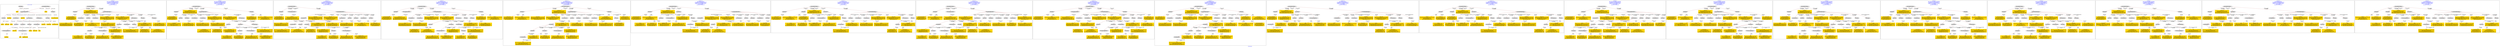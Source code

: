 digraph n0 {
fontcolor="blue"
remincross="true"
label="s05-met.json"
subgraph cluster_0 {
label="1-correct model"
n2[style="filled",color="white",fillcolor="lightgray",label="E12_Production1"];
n3[style="filled",color="white",fillcolor="lightgray",label="E21_Person1"];
n4[style="filled",color="white",fillcolor="lightgray",label="E55_Type3"];
n5[style="filled",color="white",fillcolor="lightgray",label="E52_Time-Span1"];
n6[style="filled",color="white",fillcolor="lightgray",label="E53_Place1"];
n7[style="filled",color="white",fillcolor="lightgray",label="E82_Actor_Appellation1"];
n8[shape="plaintext",style="filled",fillcolor="gold",label="Person URI"];
n9[style="filled",color="white",fillcolor="lightgray",label="E22_Man-Made_Object1"];
n10[style="filled",color="white",fillcolor="lightgray",label="E8_Acquisition1"];
n11[style="filled",color="white",fillcolor="lightgray",label="E55_Type1"];
n12[style="filled",color="white",fillcolor="lightgray",label="E55_Type2"];
n13[shape="plaintext",style="filled",fillcolor="gold",label="Description"];
n14[style="filled",color="white",fillcolor="lightgray",label="E54_Dimension1"];
n15[shape="plaintext",style="filled",fillcolor="gold",label="Object URI"];
n16[style="filled",color="white",fillcolor="lightgray",label="E33_Linguistic_Object1"];
n17[style="filled",color="white",fillcolor="lightgray",label="E55_Type4"];
n18[shape="plaintext",style="filled",fillcolor="gold",label="values"];
n19[style="filled",color="white",fillcolor="lightgray",label="E38_Image1"];
n20[shape="plaintext",style="filled",fillcolor="gold",label="image"];
n21[style="filled",color="white",fillcolor="lightgray",label="E44_Place_Appellation1"];
n22[shape="plaintext",style="filled",fillcolor="gold",label="Geography"];
n23[shape="plaintext",style="filled",fillcolor="gold",label="Date"];
n24[shape="plaintext",style="filled",fillcolor="gold",label="values"];
n25[shape="plaintext",style="filled",fillcolor="gold",label="Classification URI"];
n26[shape="plaintext",style="filled",fillcolor="gold",label="Classification"];
n27[shape="plaintext",style="filled",fillcolor="gold",label="Culture URI"];
n28[shape="plaintext",style="filled",fillcolor="gold",label="Culture"];
n29[shape="plaintext",style="filled",fillcolor="gold",label="Medium URI"];
n30[shape="plaintext",style="filled",fillcolor="gold",label="Medium"];
n31[shape="plaintext",style="filled",fillcolor="gold",label="ProvenanceTypeURI"];
n32[shape="plaintext",style="filled",fillcolor="gold",label="Appellation URI"];
n33[shape="plaintext",style="filled",fillcolor="gold",label="Who"];
n34[shape="plaintext",style="filled",fillcolor="gold",label="Credit Line"];
}
subgraph cluster_1 {
label="candidate 0\nlink coherence:0.8709677419354839\nnode coherence:0.9354838709677419\nconfidence:0.45920896941741035\nmapping score:0.5111939097580137\ncost:30.9989\n-precision:0.61-recall:0.59"
n36[style="filled",color="white",fillcolor="lightgray",label="E12_Production1"];
n37[style="filled",color="white",fillcolor="lightgray",label="E21_Person1"];
n38[style="filled",color="white",fillcolor="lightgray",label="E52_Time-Span2"];
n39[style="filled",color="white",fillcolor="lightgray",label="E55_Type1"];
n40[style="filled",color="white",fillcolor="lightgray",label="E74_Group1"];
n41[style="filled",color="white",fillcolor="lightgray",label="E82_Actor_Appellation1"];
n42[style="filled",color="white",fillcolor="lightgray",label="E22_Man-Made_Object1"];
n43[style="filled",color="white",fillcolor="lightgray",label="E35_Title1"];
n44[style="filled",color="white",fillcolor="lightgray",label="E38_Image1"];
n45[style="filled",color="white",fillcolor="lightgray",label="E54_Dimension1"];
n46[style="filled",color="white",fillcolor="lightgray",label="E55_Type2"];
n47[style="filled",color="white",fillcolor="lightgray",label="E8_Acquisition1"];
n48[style="filled",color="white",fillcolor="lightgray",label="E33_Linguistic_Object1"];
n49[style="filled",color="white",fillcolor="lightgray",label="E55_Type3"];
n50[shape="plaintext",style="filled",fillcolor="gold",label="ProvenanceTypeURI\n[E55_Type,classLink,0.7]\n[E74_Group,classLink,0.153]\n[E57_Material,classLink,0.124]\n[E55_Type,label,0.023]"];
n51[shape="plaintext",style="filled",fillcolor="gold",label="Description\n[E22_Man-Made_Object,P3_has_note,0.311]\n[E33_Linguistic_Object,P3_has_note,0.292]\n[E73_Information_Object,P3_has_note,0.284]\n[E35_Title,label,0.114]"];
n52[shape="plaintext",style="filled",fillcolor="gold",label="Medium\n[E29_Design_or_Procedure,P3_has_note,0.332]\n[E55_Type,label,0.277]\n[E57_Material,label,0.254]\n[E57_Material,classLink,0.137]"];
n53[shape="plaintext",style="filled",fillcolor="gold",label="Credit Line\n[E8_Acquisition,P3_has_note,0.412]\n[E30_Right,P3_has_note,0.389]\n[E33_Linguistic_Object,P3_has_note,0.102]\n[E22_Man-Made_Object,P3_has_note,0.097]"];
n54[shape="plaintext",style="filled",fillcolor="gold",label="Appellation URI\n[E82_Actor_Appellation,classLink,0.857]\n[E21_Person,classLink,0.078]\n[E39_Actor,classLink,0.049]\n[E30_Right,P3_has_note,0.017]"];
n55[shape="plaintext",style="filled",fillcolor="gold",label="Medium URI\n[E55_Type,classLink,0.403]\n[E57_Material,classLink,0.375]\n[E74_Group,classLink,0.187]\n[E55_Type,label,0.035]"];
n56[shape="plaintext",style="filled",fillcolor="gold",label="values\n[E33_Linguistic_Object,P3_has_note,0.275]\n[E22_Man-Made_Object,P3_has_note,0.262]\n[E8_Acquisition,P3_has_note,0.238]\n[E73_Information_Object,P3_has_note,0.225]"];
n57[shape="plaintext",style="filled",fillcolor="gold",label="Object URI\n[E22_Man-Made_Object,classLink,0.824]\n[E22_Man-Made_Object,P3_has_note,0.062]\n[E30_Right,P3_has_note,0.057]\n[E35_Title,label,0.057]"];
n58[shape="plaintext",style="filled",fillcolor="gold",label="Who\n[E82_Actor_Appellation,label,0.508]\n[E8_Acquisition,P3_has_note,0.177]\n[E22_Man-Made_Object,classLink,0.16]\n[E33_Linguistic_Object,P3_has_note,0.155]"];
n59[shape="plaintext",style="filled",fillcolor="gold",label="Classification URI\n[E55_Type,classLink,0.537]\n[E55_Type,label,0.187]\n[E74_Group,classLink,0.149]\n[E57_Material,classLink,0.128]"];
n60[shape="plaintext",style="filled",fillcolor="gold",label="Person URI\n[E21_Person,classLink,0.398]\n[E82_Actor_Appellation,classLink,0.278]\n[E39_Actor,classLink,0.242]\n[E30_Right,P3_has_note,0.082]"];
n61[shape="plaintext",style="filled",fillcolor="gold",label="Culture URI\n[E55_Type,classLink,0.471]\n[E74_Group,classLink,0.345]\n[E57_Material,classLink,0.118]\n[E55_Type,label,0.065]"];
n62[shape="plaintext",style="filled",fillcolor="gold",label="Classification\n[E55_Type,label,0.36]\n[E55_Type,classLink,0.331]\n[E31_Document,classLink,0.156]\n[E33_Linguistic_Object,P3_has_note,0.153]"];
n63[shape="plaintext",style="filled",fillcolor="gold",label="Date\n[E52_Time-Span,P82_at_some_time_within,0.395]\n[E52_Time-Span,label,0.269]\n[E52_Time-Span,P82a_begin_of_the_begin,0.22]\n[E52_Time-Span,P82b_end_of_the_end,0.115]"];
n64[shape="plaintext",style="filled",fillcolor="gold",label="image\n[E38_Image,classLink,0.586]\n[E78_Collection,classLink,0.164]\n[E22_Man-Made_Object,classLink,0.154]\n[E21_Person,classLink,0.096]"];
n65[shape="plaintext",style="filled",fillcolor="gold",label="Culture\n[E74_Group,label,0.494]\n[E74_Group,classLink,0.295]\n[E55_Type,label,0.121]\n[E8_Acquisition,P3_has_note,0.09]"];
n66[shape="plaintext",style="filled",fillcolor="gold",label="values\n[E54_Dimension,P3_has_note,0.734]\n[E22_Man-Made_Object,P3_has_note,0.1]\n[E22_Man-Made_Object,classLink,0.094]\n[E34_Inscription,P3_has_note,0.072]"];
n67[shape="plaintext",style="filled",fillcolor="gold",label="Geography\n[E12_Production,P3_has_note,0.382]\n[E33_Linguistic_Object,P3_has_note,0.258]\n[E35_Title,label,0.196]\n[E22_Man-Made_Object,P3_has_note,0.164]"];
}
subgraph cluster_2 {
label="candidate 1\nlink coherence:0.8709677419354839\nnode coherence:0.9354838709677419\nconfidence:0.45920896941741035\nmapping score:0.5111939097580137\ncost:30.99893\n-precision:0.61-recall:0.59"
n69[style="filled",color="white",fillcolor="lightgray",label="E12_Production1"];
n70[style="filled",color="white",fillcolor="lightgray",label="E21_Person1"];
n71[style="filled",color="white",fillcolor="lightgray",label="E52_Time-Span2"];
n72[style="filled",color="white",fillcolor="lightgray",label="E55_Type1"];
n73[style="filled",color="white",fillcolor="lightgray",label="E74_Group1"];
n74[style="filled",color="white",fillcolor="lightgray",label="E82_Actor_Appellation1"];
n75[style="filled",color="white",fillcolor="lightgray",label="E22_Man-Made_Object1"];
n76[style="filled",color="white",fillcolor="lightgray",label="E35_Title1"];
n77[style="filled",color="white",fillcolor="lightgray",label="E38_Image1"];
n78[style="filled",color="white",fillcolor="lightgray",label="E54_Dimension1"];
n79[style="filled",color="white",fillcolor="lightgray",label="E8_Acquisition1"];
n80[style="filled",color="white",fillcolor="lightgray",label="E33_Linguistic_Object1"];
n81[style="filled",color="white",fillcolor="lightgray",label="E55_Type2"];
n82[style="filled",color="white",fillcolor="lightgray",label="E55_Type3"];
n83[shape="plaintext",style="filled",fillcolor="gold",label="ProvenanceTypeURI\n[E55_Type,classLink,0.7]\n[E74_Group,classLink,0.153]\n[E57_Material,classLink,0.124]\n[E55_Type,label,0.023]"];
n84[shape="plaintext",style="filled",fillcolor="gold",label="Description\n[E22_Man-Made_Object,P3_has_note,0.311]\n[E33_Linguistic_Object,P3_has_note,0.292]\n[E73_Information_Object,P3_has_note,0.284]\n[E35_Title,label,0.114]"];
n85[shape="plaintext",style="filled",fillcolor="gold",label="Medium\n[E29_Design_or_Procedure,P3_has_note,0.332]\n[E55_Type,label,0.277]\n[E57_Material,label,0.254]\n[E57_Material,classLink,0.137]"];
n86[shape="plaintext",style="filled",fillcolor="gold",label="Credit Line\n[E8_Acquisition,P3_has_note,0.412]\n[E30_Right,P3_has_note,0.389]\n[E33_Linguistic_Object,P3_has_note,0.102]\n[E22_Man-Made_Object,P3_has_note,0.097]"];
n87[shape="plaintext",style="filled",fillcolor="gold",label="Appellation URI\n[E82_Actor_Appellation,classLink,0.857]\n[E21_Person,classLink,0.078]\n[E39_Actor,classLink,0.049]\n[E30_Right,P3_has_note,0.017]"];
n88[shape="plaintext",style="filled",fillcolor="gold",label="Medium URI\n[E55_Type,classLink,0.403]\n[E57_Material,classLink,0.375]\n[E74_Group,classLink,0.187]\n[E55_Type,label,0.035]"];
n89[shape="plaintext",style="filled",fillcolor="gold",label="values\n[E33_Linguistic_Object,P3_has_note,0.275]\n[E22_Man-Made_Object,P3_has_note,0.262]\n[E8_Acquisition,P3_has_note,0.238]\n[E73_Information_Object,P3_has_note,0.225]"];
n90[shape="plaintext",style="filled",fillcolor="gold",label="Object URI\n[E22_Man-Made_Object,classLink,0.824]\n[E22_Man-Made_Object,P3_has_note,0.062]\n[E30_Right,P3_has_note,0.057]\n[E35_Title,label,0.057]"];
n91[shape="plaintext",style="filled",fillcolor="gold",label="Who\n[E82_Actor_Appellation,label,0.508]\n[E8_Acquisition,P3_has_note,0.177]\n[E22_Man-Made_Object,classLink,0.16]\n[E33_Linguistic_Object,P3_has_note,0.155]"];
n92[shape="plaintext",style="filled",fillcolor="gold",label="Classification URI\n[E55_Type,classLink,0.537]\n[E55_Type,label,0.187]\n[E74_Group,classLink,0.149]\n[E57_Material,classLink,0.128]"];
n93[shape="plaintext",style="filled",fillcolor="gold",label="Person URI\n[E21_Person,classLink,0.398]\n[E82_Actor_Appellation,classLink,0.278]\n[E39_Actor,classLink,0.242]\n[E30_Right,P3_has_note,0.082]"];
n94[shape="plaintext",style="filled",fillcolor="gold",label="Culture URI\n[E55_Type,classLink,0.471]\n[E74_Group,classLink,0.345]\n[E57_Material,classLink,0.118]\n[E55_Type,label,0.065]"];
n95[shape="plaintext",style="filled",fillcolor="gold",label="Classification\n[E55_Type,label,0.36]\n[E55_Type,classLink,0.331]\n[E31_Document,classLink,0.156]\n[E33_Linguistic_Object,P3_has_note,0.153]"];
n96[shape="plaintext",style="filled",fillcolor="gold",label="Date\n[E52_Time-Span,P82_at_some_time_within,0.395]\n[E52_Time-Span,label,0.269]\n[E52_Time-Span,P82a_begin_of_the_begin,0.22]\n[E52_Time-Span,P82b_end_of_the_end,0.115]"];
n97[shape="plaintext",style="filled",fillcolor="gold",label="image\n[E38_Image,classLink,0.586]\n[E78_Collection,classLink,0.164]\n[E22_Man-Made_Object,classLink,0.154]\n[E21_Person,classLink,0.096]"];
n98[shape="plaintext",style="filled",fillcolor="gold",label="Culture\n[E74_Group,label,0.494]\n[E74_Group,classLink,0.295]\n[E55_Type,label,0.121]\n[E8_Acquisition,P3_has_note,0.09]"];
n99[shape="plaintext",style="filled",fillcolor="gold",label="values\n[E54_Dimension,P3_has_note,0.734]\n[E22_Man-Made_Object,P3_has_note,0.1]\n[E22_Man-Made_Object,classLink,0.094]\n[E34_Inscription,P3_has_note,0.072]"];
n100[shape="plaintext",style="filled",fillcolor="gold",label="Geography\n[E12_Production,P3_has_note,0.382]\n[E33_Linguistic_Object,P3_has_note,0.258]\n[E35_Title,label,0.196]\n[E22_Man-Made_Object,P3_has_note,0.164]"];
}
subgraph cluster_3 {
label="candidate 10\nlink coherence:0.84375\nnode coherence:0.9354838709677419\nconfidence:0.45920896941741035\nmapping score:0.5111939097580137\ncost:130.9989\n-precision:0.59-recall:0.59"
n102[style="filled",color="white",fillcolor="lightgray",label="E12_Production1"];
n103[style="filled",color="white",fillcolor="lightgray",label="E21_Person1"];
n104[style="filled",color="white",fillcolor="lightgray",label="E52_Time-Span2"];
n105[style="filled",color="white",fillcolor="lightgray",label="E55_Type1"];
n106[style="filled",color="white",fillcolor="lightgray",label="E74_Group1"];
n107[style="filled",color="white",fillcolor="lightgray",label="E82_Actor_Appellation1"];
n108[style="filled",color="white",fillcolor="lightgray",label="E22_Man-Made_Object1"];
n109[style="filled",color="white",fillcolor="lightgray",label="E35_Title1"];
n110[style="filled",color="white",fillcolor="lightgray",label="E38_Image1"];
n111[style="filled",color="white",fillcolor="lightgray",label="E54_Dimension1"];
n112[style="filled",color="white",fillcolor="lightgray",label="E55_Type2"];
n113[style="filled",color="white",fillcolor="lightgray",label="E8_Acquisition1"];
n114[style="filled",color="white",fillcolor="lightgray",label="E33_Linguistic_Object1"];
n115[style="filled",color="white",fillcolor="lightgray",label="E55_Type3"];
n116[style="filled",color="white",fillcolor="lightgray",label="E33_Linguistic_Object2"];
n117[shape="plaintext",style="filled",fillcolor="gold",label="ProvenanceTypeURI\n[E55_Type,classLink,0.7]\n[E74_Group,classLink,0.153]\n[E57_Material,classLink,0.124]\n[E55_Type,label,0.023]"];
n118[shape="plaintext",style="filled",fillcolor="gold",label="Description\n[E22_Man-Made_Object,P3_has_note,0.311]\n[E33_Linguistic_Object,P3_has_note,0.292]\n[E73_Information_Object,P3_has_note,0.284]\n[E35_Title,label,0.114]"];
n119[shape="plaintext",style="filled",fillcolor="gold",label="Medium\n[E29_Design_or_Procedure,P3_has_note,0.332]\n[E55_Type,label,0.277]\n[E57_Material,label,0.254]\n[E57_Material,classLink,0.137]"];
n120[shape="plaintext",style="filled",fillcolor="gold",label="Appellation URI\n[E82_Actor_Appellation,classLink,0.857]\n[E21_Person,classLink,0.078]\n[E39_Actor,classLink,0.049]\n[E30_Right,P3_has_note,0.017]"];
n121[shape="plaintext",style="filled",fillcolor="gold",label="Medium URI\n[E55_Type,classLink,0.403]\n[E57_Material,classLink,0.375]\n[E74_Group,classLink,0.187]\n[E55_Type,label,0.035]"];
n122[shape="plaintext",style="filled",fillcolor="gold",label="values\n[E33_Linguistic_Object,P3_has_note,0.275]\n[E22_Man-Made_Object,P3_has_note,0.262]\n[E8_Acquisition,P3_has_note,0.238]\n[E73_Information_Object,P3_has_note,0.225]"];
n123[shape="plaintext",style="filled",fillcolor="gold",label="Object URI\n[E22_Man-Made_Object,classLink,0.824]\n[E22_Man-Made_Object,P3_has_note,0.062]\n[E30_Right,P3_has_note,0.057]\n[E35_Title,label,0.057]"];
n124[shape="plaintext",style="filled",fillcolor="gold",label="Who\n[E82_Actor_Appellation,label,0.508]\n[E8_Acquisition,P3_has_note,0.177]\n[E22_Man-Made_Object,classLink,0.16]\n[E33_Linguistic_Object,P3_has_note,0.155]"];
n125[shape="plaintext",style="filled",fillcolor="gold",label="Classification URI\n[E55_Type,classLink,0.537]\n[E55_Type,label,0.187]\n[E74_Group,classLink,0.149]\n[E57_Material,classLink,0.128]"];
n126[shape="plaintext",style="filled",fillcolor="gold",label="Credit Line\n[E8_Acquisition,P3_has_note,0.412]\n[E30_Right,P3_has_note,0.389]\n[E33_Linguistic_Object,P3_has_note,0.102]\n[E22_Man-Made_Object,P3_has_note,0.097]"];
n127[shape="plaintext",style="filled",fillcolor="gold",label="Person URI\n[E21_Person,classLink,0.398]\n[E82_Actor_Appellation,classLink,0.278]\n[E39_Actor,classLink,0.242]\n[E30_Right,P3_has_note,0.082]"];
n128[shape="plaintext",style="filled",fillcolor="gold",label="Culture URI\n[E55_Type,classLink,0.471]\n[E74_Group,classLink,0.345]\n[E57_Material,classLink,0.118]\n[E55_Type,label,0.065]"];
n129[shape="plaintext",style="filled",fillcolor="gold",label="Classification\n[E55_Type,label,0.36]\n[E55_Type,classLink,0.331]\n[E31_Document,classLink,0.156]\n[E33_Linguistic_Object,P3_has_note,0.153]"];
n130[shape="plaintext",style="filled",fillcolor="gold",label="Date\n[E52_Time-Span,P82_at_some_time_within,0.395]\n[E52_Time-Span,label,0.269]\n[E52_Time-Span,P82a_begin_of_the_begin,0.22]\n[E52_Time-Span,P82b_end_of_the_end,0.115]"];
n131[shape="plaintext",style="filled",fillcolor="gold",label="image\n[E38_Image,classLink,0.586]\n[E78_Collection,classLink,0.164]\n[E22_Man-Made_Object,classLink,0.154]\n[E21_Person,classLink,0.096]"];
n132[shape="plaintext",style="filled",fillcolor="gold",label="Culture\n[E74_Group,label,0.494]\n[E74_Group,classLink,0.295]\n[E55_Type,label,0.121]\n[E8_Acquisition,P3_has_note,0.09]"];
n133[shape="plaintext",style="filled",fillcolor="gold",label="values\n[E54_Dimension,P3_has_note,0.734]\n[E22_Man-Made_Object,P3_has_note,0.1]\n[E22_Man-Made_Object,classLink,0.094]\n[E34_Inscription,P3_has_note,0.072]"];
n134[shape="plaintext",style="filled",fillcolor="gold",label="Geography\n[E12_Production,P3_has_note,0.382]\n[E33_Linguistic_Object,P3_has_note,0.258]\n[E35_Title,label,0.196]\n[E22_Man-Made_Object,P3_has_note,0.164]"];
}
subgraph cluster_4 {
label="candidate 11\nlink coherence:0.84375\nnode coherence:0.9354838709677419\nconfidence:0.45920896941741035\nmapping score:0.5111939097580137\ncost:130.99893\n-precision:0.59-recall:0.59"
n136[style="filled",color="white",fillcolor="lightgray",label="E12_Production1"];
n137[style="filled",color="white",fillcolor="lightgray",label="E21_Person1"];
n138[style="filled",color="white",fillcolor="lightgray",label="E52_Time-Span2"];
n139[style="filled",color="white",fillcolor="lightgray",label="E55_Type1"];
n140[style="filled",color="white",fillcolor="lightgray",label="E74_Group1"];
n141[style="filled",color="white",fillcolor="lightgray",label="E82_Actor_Appellation1"];
n142[style="filled",color="white",fillcolor="lightgray",label="E22_Man-Made_Object1"];
n143[style="filled",color="white",fillcolor="lightgray",label="E35_Title1"];
n144[style="filled",color="white",fillcolor="lightgray",label="E38_Image1"];
n145[style="filled",color="white",fillcolor="lightgray",label="E54_Dimension1"];
n146[style="filled",color="white",fillcolor="lightgray",label="E8_Acquisition1"];
n147[style="filled",color="white",fillcolor="lightgray",label="E33_Linguistic_Object1"];
n148[style="filled",color="white",fillcolor="lightgray",label="E55_Type2"];
n149[style="filled",color="white",fillcolor="lightgray",label="E55_Type3"];
n150[style="filled",color="white",fillcolor="lightgray",label="E33_Linguistic_Object2"];
n151[shape="plaintext",style="filled",fillcolor="gold",label="ProvenanceTypeURI\n[E55_Type,classLink,0.7]\n[E74_Group,classLink,0.153]\n[E57_Material,classLink,0.124]\n[E55_Type,label,0.023]"];
n152[shape="plaintext",style="filled",fillcolor="gold",label="Description\n[E22_Man-Made_Object,P3_has_note,0.311]\n[E33_Linguistic_Object,P3_has_note,0.292]\n[E73_Information_Object,P3_has_note,0.284]\n[E35_Title,label,0.114]"];
n153[shape="plaintext",style="filled",fillcolor="gold",label="Medium\n[E29_Design_or_Procedure,P3_has_note,0.332]\n[E55_Type,label,0.277]\n[E57_Material,label,0.254]\n[E57_Material,classLink,0.137]"];
n154[shape="plaintext",style="filled",fillcolor="gold",label="Appellation URI\n[E82_Actor_Appellation,classLink,0.857]\n[E21_Person,classLink,0.078]\n[E39_Actor,classLink,0.049]\n[E30_Right,P3_has_note,0.017]"];
n155[shape="plaintext",style="filled",fillcolor="gold",label="Medium URI\n[E55_Type,classLink,0.403]\n[E57_Material,classLink,0.375]\n[E74_Group,classLink,0.187]\n[E55_Type,label,0.035]"];
n156[shape="plaintext",style="filled",fillcolor="gold",label="values\n[E33_Linguistic_Object,P3_has_note,0.275]\n[E22_Man-Made_Object,P3_has_note,0.262]\n[E8_Acquisition,P3_has_note,0.238]\n[E73_Information_Object,P3_has_note,0.225]"];
n157[shape="plaintext",style="filled",fillcolor="gold",label="Object URI\n[E22_Man-Made_Object,classLink,0.824]\n[E22_Man-Made_Object,P3_has_note,0.062]\n[E30_Right,P3_has_note,0.057]\n[E35_Title,label,0.057]"];
n158[shape="plaintext",style="filled",fillcolor="gold",label="Who\n[E82_Actor_Appellation,label,0.508]\n[E8_Acquisition,P3_has_note,0.177]\n[E22_Man-Made_Object,classLink,0.16]\n[E33_Linguistic_Object,P3_has_note,0.155]"];
n159[shape="plaintext",style="filled",fillcolor="gold",label="Classification URI\n[E55_Type,classLink,0.537]\n[E55_Type,label,0.187]\n[E74_Group,classLink,0.149]\n[E57_Material,classLink,0.128]"];
n160[shape="plaintext",style="filled",fillcolor="gold",label="Credit Line\n[E8_Acquisition,P3_has_note,0.412]\n[E30_Right,P3_has_note,0.389]\n[E33_Linguistic_Object,P3_has_note,0.102]\n[E22_Man-Made_Object,P3_has_note,0.097]"];
n161[shape="plaintext",style="filled",fillcolor="gold",label="Person URI\n[E21_Person,classLink,0.398]\n[E82_Actor_Appellation,classLink,0.278]\n[E39_Actor,classLink,0.242]\n[E30_Right,P3_has_note,0.082]"];
n162[shape="plaintext",style="filled",fillcolor="gold",label="Culture URI\n[E55_Type,classLink,0.471]\n[E74_Group,classLink,0.345]\n[E57_Material,classLink,0.118]\n[E55_Type,label,0.065]"];
n163[shape="plaintext",style="filled",fillcolor="gold",label="Classification\n[E55_Type,label,0.36]\n[E55_Type,classLink,0.331]\n[E31_Document,classLink,0.156]\n[E33_Linguistic_Object,P3_has_note,0.153]"];
n164[shape="plaintext",style="filled",fillcolor="gold",label="Date\n[E52_Time-Span,P82_at_some_time_within,0.395]\n[E52_Time-Span,label,0.269]\n[E52_Time-Span,P82a_begin_of_the_begin,0.22]\n[E52_Time-Span,P82b_end_of_the_end,0.115]"];
n165[shape="plaintext",style="filled",fillcolor="gold",label="image\n[E38_Image,classLink,0.586]\n[E78_Collection,classLink,0.164]\n[E22_Man-Made_Object,classLink,0.154]\n[E21_Person,classLink,0.096]"];
n166[shape="plaintext",style="filled",fillcolor="gold",label="Culture\n[E74_Group,label,0.494]\n[E74_Group,classLink,0.295]\n[E55_Type,label,0.121]\n[E8_Acquisition,P3_has_note,0.09]"];
n167[shape="plaintext",style="filled",fillcolor="gold",label="values\n[E54_Dimension,P3_has_note,0.734]\n[E22_Man-Made_Object,P3_has_note,0.1]\n[E22_Man-Made_Object,classLink,0.094]\n[E34_Inscription,P3_has_note,0.072]"];
n168[shape="plaintext",style="filled",fillcolor="gold",label="Geography\n[E12_Production,P3_has_note,0.382]\n[E33_Linguistic_Object,P3_has_note,0.258]\n[E35_Title,label,0.196]\n[E22_Man-Made_Object,P3_has_note,0.164]"];
}
subgraph cluster_5 {
label="candidate 12\nlink coherence:0.84375\nnode coherence:0.9354838709677419\nconfidence:0.45920896941741035\nmapping score:0.5111939097580137\ncost:130.99894\n-precision:0.56-recall:0.56"
n170[style="filled",color="white",fillcolor="lightgray",label="E12_Production1"];
n171[style="filled",color="white",fillcolor="lightgray",label="E21_Person1"];
n172[style="filled",color="white",fillcolor="lightgray",label="E67_Birth1"];
n173[style="filled",color="white",fillcolor="lightgray",label="E74_Group1"];
n174[style="filled",color="white",fillcolor="lightgray",label="E82_Actor_Appellation1"];
n175[style="filled",color="white",fillcolor="lightgray",label="E22_Man-Made_Object1"];
n176[style="filled",color="white",fillcolor="lightgray",label="E35_Title1"];
n177[style="filled",color="white",fillcolor="lightgray",label="E38_Image1"];
n178[style="filled",color="white",fillcolor="lightgray",label="E54_Dimension1"];
n179[style="filled",color="white",fillcolor="lightgray",label="E8_Acquisition1"];
n180[style="filled",color="white",fillcolor="lightgray",label="E33_Linguistic_Object2"];
n181[style="filled",color="white",fillcolor="lightgray",label="E55_Type1"];
n182[style="filled",color="white",fillcolor="lightgray",label="E55_Type2"];
n183[style="filled",color="white",fillcolor="lightgray",label="E52_Time-Span1"];
n184[style="filled",color="white",fillcolor="lightgray",label="E55_Type3"];
n185[shape="plaintext",style="filled",fillcolor="gold",label="ProvenanceTypeURI\n[E55_Type,classLink,0.7]\n[E74_Group,classLink,0.153]\n[E57_Material,classLink,0.124]\n[E55_Type,label,0.023]"];
n186[shape="plaintext",style="filled",fillcolor="gold",label="Description\n[E22_Man-Made_Object,P3_has_note,0.311]\n[E33_Linguistic_Object,P3_has_note,0.292]\n[E73_Information_Object,P3_has_note,0.284]\n[E35_Title,label,0.114]"];
n187[shape="plaintext",style="filled",fillcolor="gold",label="Medium\n[E29_Design_or_Procedure,P3_has_note,0.332]\n[E55_Type,label,0.277]\n[E57_Material,label,0.254]\n[E57_Material,classLink,0.137]"];
n188[shape="plaintext",style="filled",fillcolor="gold",label="Appellation URI\n[E82_Actor_Appellation,classLink,0.857]\n[E21_Person,classLink,0.078]\n[E39_Actor,classLink,0.049]\n[E30_Right,P3_has_note,0.017]"];
n189[shape="plaintext",style="filled",fillcolor="gold",label="Medium URI\n[E55_Type,classLink,0.403]\n[E57_Material,classLink,0.375]\n[E74_Group,classLink,0.187]\n[E55_Type,label,0.035]"];
n190[shape="plaintext",style="filled",fillcolor="gold",label="values\n[E33_Linguistic_Object,P3_has_note,0.275]\n[E22_Man-Made_Object,P3_has_note,0.262]\n[E8_Acquisition,P3_has_note,0.238]\n[E73_Information_Object,P3_has_note,0.225]"];
n191[shape="plaintext",style="filled",fillcolor="gold",label="Object URI\n[E22_Man-Made_Object,classLink,0.824]\n[E22_Man-Made_Object,P3_has_note,0.062]\n[E30_Right,P3_has_note,0.057]\n[E35_Title,label,0.057]"];
n192[shape="plaintext",style="filled",fillcolor="gold",label="Who\n[E82_Actor_Appellation,label,0.508]\n[E8_Acquisition,P3_has_note,0.177]\n[E22_Man-Made_Object,classLink,0.16]\n[E33_Linguistic_Object,P3_has_note,0.155]"];
n193[shape="plaintext",style="filled",fillcolor="gold",label="Classification URI\n[E55_Type,classLink,0.537]\n[E55_Type,label,0.187]\n[E74_Group,classLink,0.149]\n[E57_Material,classLink,0.128]"];
n194[shape="plaintext",style="filled",fillcolor="gold",label="Credit Line\n[E8_Acquisition,P3_has_note,0.412]\n[E30_Right,P3_has_note,0.389]\n[E33_Linguistic_Object,P3_has_note,0.102]\n[E22_Man-Made_Object,P3_has_note,0.097]"];
n195[shape="plaintext",style="filled",fillcolor="gold",label="Person URI\n[E21_Person,classLink,0.398]\n[E82_Actor_Appellation,classLink,0.278]\n[E39_Actor,classLink,0.242]\n[E30_Right,P3_has_note,0.082]"];
n196[shape="plaintext",style="filled",fillcolor="gold",label="Culture URI\n[E55_Type,classLink,0.471]\n[E74_Group,classLink,0.345]\n[E57_Material,classLink,0.118]\n[E55_Type,label,0.065]"];
n197[shape="plaintext",style="filled",fillcolor="gold",label="Classification\n[E55_Type,label,0.36]\n[E55_Type,classLink,0.331]\n[E31_Document,classLink,0.156]\n[E33_Linguistic_Object,P3_has_note,0.153]"];
n198[shape="plaintext",style="filled",fillcolor="gold",label="image\n[E38_Image,classLink,0.586]\n[E78_Collection,classLink,0.164]\n[E22_Man-Made_Object,classLink,0.154]\n[E21_Person,classLink,0.096]"];
n199[shape="plaintext",style="filled",fillcolor="gold",label="Culture\n[E74_Group,label,0.494]\n[E74_Group,classLink,0.295]\n[E55_Type,label,0.121]\n[E8_Acquisition,P3_has_note,0.09]"];
n200[shape="plaintext",style="filled",fillcolor="gold",label="Date\n[E52_Time-Span,P82_at_some_time_within,0.395]\n[E52_Time-Span,label,0.269]\n[E52_Time-Span,P82a_begin_of_the_begin,0.22]\n[E52_Time-Span,P82b_end_of_the_end,0.115]"];
n201[shape="plaintext",style="filled",fillcolor="gold",label="values\n[E54_Dimension,P3_has_note,0.734]\n[E22_Man-Made_Object,P3_has_note,0.1]\n[E22_Man-Made_Object,classLink,0.094]\n[E34_Inscription,P3_has_note,0.072]"];
n202[shape="plaintext",style="filled",fillcolor="gold",label="Geography\n[E12_Production,P3_has_note,0.382]\n[E33_Linguistic_Object,P3_has_note,0.258]\n[E35_Title,label,0.196]\n[E22_Man-Made_Object,P3_has_note,0.164]"];
}
subgraph cluster_6 {
label="candidate 13\nlink coherence:0.84375\nnode coherence:0.9354838709677419\nconfidence:0.45920896941741035\nmapping score:0.5111939097580137\ncost:130.99897\n-precision:0.53-recall:0.53"
n204[style="filled",color="white",fillcolor="lightgray",label="E12_Production1"];
n205[style="filled",color="white",fillcolor="lightgray",label="E55_Type1"];
n206[style="filled",color="white",fillcolor="lightgray",label="E21_Person1"];
n207[style="filled",color="white",fillcolor="lightgray",label="E67_Birth1"];
n208[style="filled",color="white",fillcolor="lightgray",label="E74_Group1"];
n209[style="filled",color="white",fillcolor="lightgray",label="E82_Actor_Appellation1"];
n210[style="filled",color="white",fillcolor="lightgray",label="E22_Man-Made_Object1"];
n211[style="filled",color="white",fillcolor="lightgray",label="E35_Title1"];
n212[style="filled",color="white",fillcolor="lightgray",label="E38_Image1"];
n213[style="filled",color="white",fillcolor="lightgray",label="E54_Dimension1"];
n214[style="filled",color="white",fillcolor="lightgray",label="E55_Type2"];
n215[style="filled",color="white",fillcolor="lightgray",label="E8_Acquisition1"];
n216[style="filled",color="white",fillcolor="lightgray",label="E33_Linguistic_Object1"];
n217[style="filled",color="white",fillcolor="lightgray",label="E55_Type3"];
n218[style="filled",color="white",fillcolor="lightgray",label="E52_Time-Span1"];
n219[shape="plaintext",style="filled",fillcolor="gold",label="Medium\n[E29_Design_or_Procedure,P3_has_note,0.332]\n[E55_Type,label,0.277]\n[E57_Material,label,0.254]\n[E57_Material,classLink,0.137]"];
n220[shape="plaintext",style="filled",fillcolor="gold",label="ProvenanceTypeURI\n[E55_Type,classLink,0.7]\n[E74_Group,classLink,0.153]\n[E57_Material,classLink,0.124]\n[E55_Type,label,0.023]"];
n221[shape="plaintext",style="filled",fillcolor="gold",label="Description\n[E22_Man-Made_Object,P3_has_note,0.311]\n[E33_Linguistic_Object,P3_has_note,0.292]\n[E73_Information_Object,P3_has_note,0.284]\n[E35_Title,label,0.114]"];
n222[shape="plaintext",style="filled",fillcolor="gold",label="Credit Line\n[E8_Acquisition,P3_has_note,0.412]\n[E30_Right,P3_has_note,0.389]\n[E33_Linguistic_Object,P3_has_note,0.102]\n[E22_Man-Made_Object,P3_has_note,0.097]"];
n223[shape="plaintext",style="filled",fillcolor="gold",label="Appellation URI\n[E82_Actor_Appellation,classLink,0.857]\n[E21_Person,classLink,0.078]\n[E39_Actor,classLink,0.049]\n[E30_Right,P3_has_note,0.017]"];
n224[shape="plaintext",style="filled",fillcolor="gold",label="Medium URI\n[E55_Type,classLink,0.403]\n[E57_Material,classLink,0.375]\n[E74_Group,classLink,0.187]\n[E55_Type,label,0.035]"];
n225[shape="plaintext",style="filled",fillcolor="gold",label="values\n[E33_Linguistic_Object,P3_has_note,0.275]\n[E22_Man-Made_Object,P3_has_note,0.262]\n[E8_Acquisition,P3_has_note,0.238]\n[E73_Information_Object,P3_has_note,0.225]"];
n226[shape="plaintext",style="filled",fillcolor="gold",label="Object URI\n[E22_Man-Made_Object,classLink,0.824]\n[E22_Man-Made_Object,P3_has_note,0.062]\n[E30_Right,P3_has_note,0.057]\n[E35_Title,label,0.057]"];
n227[shape="plaintext",style="filled",fillcolor="gold",label="Who\n[E82_Actor_Appellation,label,0.508]\n[E8_Acquisition,P3_has_note,0.177]\n[E22_Man-Made_Object,classLink,0.16]\n[E33_Linguistic_Object,P3_has_note,0.155]"];
n228[shape="plaintext",style="filled",fillcolor="gold",label="Classification URI\n[E55_Type,classLink,0.537]\n[E55_Type,label,0.187]\n[E74_Group,classLink,0.149]\n[E57_Material,classLink,0.128]"];
n229[shape="plaintext",style="filled",fillcolor="gold",label="Person URI\n[E21_Person,classLink,0.398]\n[E82_Actor_Appellation,classLink,0.278]\n[E39_Actor,classLink,0.242]\n[E30_Right,P3_has_note,0.082]"];
n230[shape="plaintext",style="filled",fillcolor="gold",label="Culture URI\n[E55_Type,classLink,0.471]\n[E74_Group,classLink,0.345]\n[E57_Material,classLink,0.118]\n[E55_Type,label,0.065]"];
n231[shape="plaintext",style="filled",fillcolor="gold",label="Classification\n[E55_Type,label,0.36]\n[E55_Type,classLink,0.331]\n[E31_Document,classLink,0.156]\n[E33_Linguistic_Object,P3_has_note,0.153]"];
n232[shape="plaintext",style="filled",fillcolor="gold",label="image\n[E38_Image,classLink,0.586]\n[E78_Collection,classLink,0.164]\n[E22_Man-Made_Object,classLink,0.154]\n[E21_Person,classLink,0.096]"];
n233[shape="plaintext",style="filled",fillcolor="gold",label="Culture\n[E74_Group,label,0.494]\n[E74_Group,classLink,0.295]\n[E55_Type,label,0.121]\n[E8_Acquisition,P3_has_note,0.09]"];
n234[shape="plaintext",style="filled",fillcolor="gold",label="Date\n[E52_Time-Span,P82_at_some_time_within,0.395]\n[E52_Time-Span,label,0.269]\n[E52_Time-Span,P82a_begin_of_the_begin,0.22]\n[E52_Time-Span,P82b_end_of_the_end,0.115]"];
n235[shape="plaintext",style="filled",fillcolor="gold",label="values\n[E54_Dimension,P3_has_note,0.734]\n[E22_Man-Made_Object,P3_has_note,0.1]\n[E22_Man-Made_Object,classLink,0.094]\n[E34_Inscription,P3_has_note,0.072]"];
n236[shape="plaintext",style="filled",fillcolor="gold",label="Geography\n[E12_Production,P3_has_note,0.382]\n[E33_Linguistic_Object,P3_has_note,0.258]\n[E35_Title,label,0.196]\n[E22_Man-Made_Object,P3_has_note,0.164]"];
}
subgraph cluster_7 {
label="candidate 14\nlink coherence:0.84375\nnode coherence:0.9354838709677419\nconfidence:0.45920896941741035\nmapping score:0.5111939097580137\ncost:130.999\n-precision:0.5-recall:0.5"
n238[style="filled",color="white",fillcolor="lightgray",label="E12_Production1"];
n239[style="filled",color="white",fillcolor="lightgray",label="E55_Type1"];
n240[style="filled",color="white",fillcolor="lightgray",label="E21_Person1"];
n241[style="filled",color="white",fillcolor="lightgray",label="E67_Birth1"];
n242[style="filled",color="white",fillcolor="lightgray",label="E74_Group1"];
n243[style="filled",color="white",fillcolor="lightgray",label="E82_Actor_Appellation1"];
n244[style="filled",color="white",fillcolor="lightgray",label="E22_Man-Made_Object1"];
n245[style="filled",color="white",fillcolor="lightgray",label="E35_Title1"];
n246[style="filled",color="white",fillcolor="lightgray",label="E38_Image1"];
n247[style="filled",color="white",fillcolor="lightgray",label="E54_Dimension1"];
n248[style="filled",color="white",fillcolor="lightgray",label="E8_Acquisition1"];
n249[style="filled",color="white",fillcolor="lightgray",label="E33_Linguistic_Object1"];
n250[style="filled",color="white",fillcolor="lightgray",label="E55_Type2"];
n251[style="filled",color="white",fillcolor="lightgray",label="E55_Type3"];
n252[style="filled",color="white",fillcolor="lightgray",label="E52_Time-Span1"];
n253[shape="plaintext",style="filled",fillcolor="gold",label="Medium\n[E29_Design_or_Procedure,P3_has_note,0.332]\n[E55_Type,label,0.277]\n[E57_Material,label,0.254]\n[E57_Material,classLink,0.137]"];
n254[shape="plaintext",style="filled",fillcolor="gold",label="ProvenanceTypeURI\n[E55_Type,classLink,0.7]\n[E74_Group,classLink,0.153]\n[E57_Material,classLink,0.124]\n[E55_Type,label,0.023]"];
n255[shape="plaintext",style="filled",fillcolor="gold",label="Description\n[E22_Man-Made_Object,P3_has_note,0.311]\n[E33_Linguistic_Object,P3_has_note,0.292]\n[E73_Information_Object,P3_has_note,0.284]\n[E35_Title,label,0.114]"];
n256[shape="plaintext",style="filled",fillcolor="gold",label="Credit Line\n[E8_Acquisition,P3_has_note,0.412]\n[E30_Right,P3_has_note,0.389]\n[E33_Linguistic_Object,P3_has_note,0.102]\n[E22_Man-Made_Object,P3_has_note,0.097]"];
n257[shape="plaintext",style="filled",fillcolor="gold",label="Appellation URI\n[E82_Actor_Appellation,classLink,0.857]\n[E21_Person,classLink,0.078]\n[E39_Actor,classLink,0.049]\n[E30_Right,P3_has_note,0.017]"];
n258[shape="plaintext",style="filled",fillcolor="gold",label="Medium URI\n[E55_Type,classLink,0.403]\n[E57_Material,classLink,0.375]\n[E74_Group,classLink,0.187]\n[E55_Type,label,0.035]"];
n259[shape="plaintext",style="filled",fillcolor="gold",label="values\n[E33_Linguistic_Object,P3_has_note,0.275]\n[E22_Man-Made_Object,P3_has_note,0.262]\n[E8_Acquisition,P3_has_note,0.238]\n[E73_Information_Object,P3_has_note,0.225]"];
n260[shape="plaintext",style="filled",fillcolor="gold",label="Object URI\n[E22_Man-Made_Object,classLink,0.824]\n[E22_Man-Made_Object,P3_has_note,0.062]\n[E30_Right,P3_has_note,0.057]\n[E35_Title,label,0.057]"];
n261[shape="plaintext",style="filled",fillcolor="gold",label="Who\n[E82_Actor_Appellation,label,0.508]\n[E8_Acquisition,P3_has_note,0.177]\n[E22_Man-Made_Object,classLink,0.16]\n[E33_Linguistic_Object,P3_has_note,0.155]"];
n262[shape="plaintext",style="filled",fillcolor="gold",label="Classification URI\n[E55_Type,classLink,0.537]\n[E55_Type,label,0.187]\n[E74_Group,classLink,0.149]\n[E57_Material,classLink,0.128]"];
n263[shape="plaintext",style="filled",fillcolor="gold",label="Person URI\n[E21_Person,classLink,0.398]\n[E82_Actor_Appellation,classLink,0.278]\n[E39_Actor,classLink,0.242]\n[E30_Right,P3_has_note,0.082]"];
n264[shape="plaintext",style="filled",fillcolor="gold",label="Culture URI\n[E55_Type,classLink,0.471]\n[E74_Group,classLink,0.345]\n[E57_Material,classLink,0.118]\n[E55_Type,label,0.065]"];
n265[shape="plaintext",style="filled",fillcolor="gold",label="Classification\n[E55_Type,label,0.36]\n[E55_Type,classLink,0.331]\n[E31_Document,classLink,0.156]\n[E33_Linguistic_Object,P3_has_note,0.153]"];
n266[shape="plaintext",style="filled",fillcolor="gold",label="image\n[E38_Image,classLink,0.586]\n[E78_Collection,classLink,0.164]\n[E22_Man-Made_Object,classLink,0.154]\n[E21_Person,classLink,0.096]"];
n267[shape="plaintext",style="filled",fillcolor="gold",label="Culture\n[E74_Group,label,0.494]\n[E74_Group,classLink,0.295]\n[E55_Type,label,0.121]\n[E8_Acquisition,P3_has_note,0.09]"];
n268[shape="plaintext",style="filled",fillcolor="gold",label="Date\n[E52_Time-Span,P82_at_some_time_within,0.395]\n[E52_Time-Span,label,0.269]\n[E52_Time-Span,P82a_begin_of_the_begin,0.22]\n[E52_Time-Span,P82b_end_of_the_end,0.115]"];
n269[shape="plaintext",style="filled",fillcolor="gold",label="values\n[E54_Dimension,P3_has_note,0.734]\n[E22_Man-Made_Object,P3_has_note,0.1]\n[E22_Man-Made_Object,classLink,0.094]\n[E34_Inscription,P3_has_note,0.072]"];
n270[shape="plaintext",style="filled",fillcolor="gold",label="Geography\n[E12_Production,P3_has_note,0.382]\n[E33_Linguistic_Object,P3_has_note,0.258]\n[E35_Title,label,0.196]\n[E22_Man-Made_Object,P3_has_note,0.164]"];
}
subgraph cluster_8 {
label="candidate 15\nlink coherence:0.84375\nnode coherence:0.9354838709677419\nconfidence:0.45920896941741035\nmapping score:0.5111939097580137\ncost:229.9989\n-precision:0.59-recall:0.59"
n272[style="filled",color="white",fillcolor="lightgray",label="E12_Production1"];
n273[style="filled",color="white",fillcolor="lightgray",label="E21_Person1"];
n274[style="filled",color="white",fillcolor="lightgray",label="E52_Time-Span2"];
n275[style="filled",color="white",fillcolor="lightgray",label="E55_Type1"];
n276[style="filled",color="white",fillcolor="lightgray",label="E74_Group1"];
n277[style="filled",color="white",fillcolor="lightgray",label="E82_Actor_Appellation1"];
n278[style="filled",color="white",fillcolor="lightgray",label="E22_Man-Made_Object1"];
n279[style="filled",color="white",fillcolor="lightgray",label="E35_Title1"];
n280[style="filled",color="white",fillcolor="lightgray",label="E38_Image1"];
n281[style="filled",color="white",fillcolor="lightgray",label="E54_Dimension1"];
n282[style="filled",color="white",fillcolor="lightgray",label="E55_Type2"];
n283[style="filled",color="white",fillcolor="lightgray",label="E8_Acquisition1"];
n284[style="filled",color="white",fillcolor="lightgray",label="E33_Linguistic_Object1"];
n285[style="filled",color="white",fillcolor="lightgray",label="E55_Type3"];
n286[style="filled",color="white",fillcolor="lightgray",label="E33_Linguistic_Object2"];
n287[shape="plaintext",style="filled",fillcolor="gold",label="Medium\n[E29_Design_or_Procedure,P3_has_note,0.332]\n[E55_Type,label,0.277]\n[E57_Material,label,0.254]\n[E57_Material,classLink,0.137]"];
n288[shape="plaintext",style="filled",fillcolor="gold",label="ProvenanceTypeURI\n[E55_Type,classLink,0.7]\n[E74_Group,classLink,0.153]\n[E57_Material,classLink,0.124]\n[E55_Type,label,0.023]"];
n289[shape="plaintext",style="filled",fillcolor="gold",label="Description\n[E22_Man-Made_Object,P3_has_note,0.311]\n[E33_Linguistic_Object,P3_has_note,0.292]\n[E73_Information_Object,P3_has_note,0.284]\n[E35_Title,label,0.114]"];
n290[shape="plaintext",style="filled",fillcolor="gold",label="Appellation URI\n[E82_Actor_Appellation,classLink,0.857]\n[E21_Person,classLink,0.078]\n[E39_Actor,classLink,0.049]\n[E30_Right,P3_has_note,0.017]"];
n291[shape="plaintext",style="filled",fillcolor="gold",label="Medium URI\n[E55_Type,classLink,0.403]\n[E57_Material,classLink,0.375]\n[E74_Group,classLink,0.187]\n[E55_Type,label,0.035]"];
n292[shape="plaintext",style="filled",fillcolor="gold",label="values\n[E33_Linguistic_Object,P3_has_note,0.275]\n[E22_Man-Made_Object,P3_has_note,0.262]\n[E8_Acquisition,P3_has_note,0.238]\n[E73_Information_Object,P3_has_note,0.225]"];
n293[shape="plaintext",style="filled",fillcolor="gold",label="Object URI\n[E22_Man-Made_Object,classLink,0.824]\n[E22_Man-Made_Object,P3_has_note,0.062]\n[E30_Right,P3_has_note,0.057]\n[E35_Title,label,0.057]"];
n294[shape="plaintext",style="filled",fillcolor="gold",label="Who\n[E82_Actor_Appellation,label,0.508]\n[E8_Acquisition,P3_has_note,0.177]\n[E22_Man-Made_Object,classLink,0.16]\n[E33_Linguistic_Object,P3_has_note,0.155]"];
n295[shape="plaintext",style="filled",fillcolor="gold",label="Classification URI\n[E55_Type,classLink,0.537]\n[E55_Type,label,0.187]\n[E74_Group,classLink,0.149]\n[E57_Material,classLink,0.128]"];
n296[shape="plaintext",style="filled",fillcolor="gold",label="Credit Line\n[E8_Acquisition,P3_has_note,0.412]\n[E30_Right,P3_has_note,0.389]\n[E33_Linguistic_Object,P3_has_note,0.102]\n[E22_Man-Made_Object,P3_has_note,0.097]"];
n297[shape="plaintext",style="filled",fillcolor="gold",label="Person URI\n[E21_Person,classLink,0.398]\n[E82_Actor_Appellation,classLink,0.278]\n[E39_Actor,classLink,0.242]\n[E30_Right,P3_has_note,0.082]"];
n298[shape="plaintext",style="filled",fillcolor="gold",label="Culture URI\n[E55_Type,classLink,0.471]\n[E74_Group,classLink,0.345]\n[E57_Material,classLink,0.118]\n[E55_Type,label,0.065]"];
n299[shape="plaintext",style="filled",fillcolor="gold",label="Classification\n[E55_Type,label,0.36]\n[E55_Type,classLink,0.331]\n[E31_Document,classLink,0.156]\n[E33_Linguistic_Object,P3_has_note,0.153]"];
n300[shape="plaintext",style="filled",fillcolor="gold",label="Date\n[E52_Time-Span,P82_at_some_time_within,0.395]\n[E52_Time-Span,label,0.269]\n[E52_Time-Span,P82a_begin_of_the_begin,0.22]\n[E52_Time-Span,P82b_end_of_the_end,0.115]"];
n301[shape="plaintext",style="filled",fillcolor="gold",label="image\n[E38_Image,classLink,0.586]\n[E78_Collection,classLink,0.164]\n[E22_Man-Made_Object,classLink,0.154]\n[E21_Person,classLink,0.096]"];
n302[shape="plaintext",style="filled",fillcolor="gold",label="Culture\n[E74_Group,label,0.494]\n[E74_Group,classLink,0.295]\n[E55_Type,label,0.121]\n[E8_Acquisition,P3_has_note,0.09]"];
n303[shape="plaintext",style="filled",fillcolor="gold",label="values\n[E54_Dimension,P3_has_note,0.734]\n[E22_Man-Made_Object,P3_has_note,0.1]\n[E22_Man-Made_Object,classLink,0.094]\n[E34_Inscription,P3_has_note,0.072]"];
n304[shape="plaintext",style="filled",fillcolor="gold",label="Geography\n[E12_Production,P3_has_note,0.382]\n[E33_Linguistic_Object,P3_has_note,0.258]\n[E35_Title,label,0.196]\n[E22_Man-Made_Object,P3_has_note,0.164]"];
}
subgraph cluster_9 {
label="candidate 16\nlink coherence:0.84375\nnode coherence:0.9354838709677419\nconfidence:0.45920896941741035\nmapping score:0.5111939097580137\ncost:229.99893\n-precision:0.56-recall:0.56"
n306[style="filled",color="white",fillcolor="lightgray",label="E12_Production1"];
n307[style="filled",color="white",fillcolor="lightgray",label="E21_Person1"];
n308[style="filled",color="white",fillcolor="lightgray",label="E52_Time-Span2"];
n309[style="filled",color="white",fillcolor="lightgray",label="E55_Type1"];
n310[style="filled",color="white",fillcolor="lightgray",label="E74_Group1"];
n311[style="filled",color="white",fillcolor="lightgray",label="E82_Actor_Appellation1"];
n312[style="filled",color="white",fillcolor="lightgray",label="E22_Man-Made_Object1"];
n313[style="filled",color="white",fillcolor="lightgray",label="E35_Title1"];
n314[style="filled",color="white",fillcolor="lightgray",label="E38_Image1"];
n315[style="filled",color="white",fillcolor="lightgray",label="E54_Dimension1"];
n316[style="filled",color="white",fillcolor="lightgray",label="E8_Acquisition1"];
n317[style="filled",color="white",fillcolor="lightgray",label="E33_Linguistic_Object1"];
n318[style="filled",color="white",fillcolor="lightgray",label="E55_Type2"];
n319[style="filled",color="white",fillcolor="lightgray",label="E55_Type3"];
n320[style="filled",color="white",fillcolor="lightgray",label="E33_Linguistic_Object2"];
n321[shape="plaintext",style="filled",fillcolor="gold",label="Medium\n[E29_Design_or_Procedure,P3_has_note,0.332]\n[E55_Type,label,0.277]\n[E57_Material,label,0.254]\n[E57_Material,classLink,0.137]"];
n322[shape="plaintext",style="filled",fillcolor="gold",label="ProvenanceTypeURI\n[E55_Type,classLink,0.7]\n[E74_Group,classLink,0.153]\n[E57_Material,classLink,0.124]\n[E55_Type,label,0.023]"];
n323[shape="plaintext",style="filled",fillcolor="gold",label="Description\n[E22_Man-Made_Object,P3_has_note,0.311]\n[E33_Linguistic_Object,P3_has_note,0.292]\n[E73_Information_Object,P3_has_note,0.284]\n[E35_Title,label,0.114]"];
n324[shape="plaintext",style="filled",fillcolor="gold",label="Appellation URI\n[E82_Actor_Appellation,classLink,0.857]\n[E21_Person,classLink,0.078]\n[E39_Actor,classLink,0.049]\n[E30_Right,P3_has_note,0.017]"];
n325[shape="plaintext",style="filled",fillcolor="gold",label="Medium URI\n[E55_Type,classLink,0.403]\n[E57_Material,classLink,0.375]\n[E74_Group,classLink,0.187]\n[E55_Type,label,0.035]"];
n326[shape="plaintext",style="filled",fillcolor="gold",label="values\n[E33_Linguistic_Object,P3_has_note,0.275]\n[E22_Man-Made_Object,P3_has_note,0.262]\n[E8_Acquisition,P3_has_note,0.238]\n[E73_Information_Object,P3_has_note,0.225]"];
n327[shape="plaintext",style="filled",fillcolor="gold",label="Object URI\n[E22_Man-Made_Object,classLink,0.824]\n[E22_Man-Made_Object,P3_has_note,0.062]\n[E30_Right,P3_has_note,0.057]\n[E35_Title,label,0.057]"];
n328[shape="plaintext",style="filled",fillcolor="gold",label="Who\n[E82_Actor_Appellation,label,0.508]\n[E8_Acquisition,P3_has_note,0.177]\n[E22_Man-Made_Object,classLink,0.16]\n[E33_Linguistic_Object,P3_has_note,0.155]"];
n329[shape="plaintext",style="filled",fillcolor="gold",label="Classification URI\n[E55_Type,classLink,0.537]\n[E55_Type,label,0.187]\n[E74_Group,classLink,0.149]\n[E57_Material,classLink,0.128]"];
n330[shape="plaintext",style="filled",fillcolor="gold",label="Credit Line\n[E8_Acquisition,P3_has_note,0.412]\n[E30_Right,P3_has_note,0.389]\n[E33_Linguistic_Object,P3_has_note,0.102]\n[E22_Man-Made_Object,P3_has_note,0.097]"];
n331[shape="plaintext",style="filled",fillcolor="gold",label="Person URI\n[E21_Person,classLink,0.398]\n[E82_Actor_Appellation,classLink,0.278]\n[E39_Actor,classLink,0.242]\n[E30_Right,P3_has_note,0.082]"];
n332[shape="plaintext",style="filled",fillcolor="gold",label="Culture URI\n[E55_Type,classLink,0.471]\n[E74_Group,classLink,0.345]\n[E57_Material,classLink,0.118]\n[E55_Type,label,0.065]"];
n333[shape="plaintext",style="filled",fillcolor="gold",label="Classification\n[E55_Type,label,0.36]\n[E55_Type,classLink,0.331]\n[E31_Document,classLink,0.156]\n[E33_Linguistic_Object,P3_has_note,0.153]"];
n334[shape="plaintext",style="filled",fillcolor="gold",label="Date\n[E52_Time-Span,P82_at_some_time_within,0.395]\n[E52_Time-Span,label,0.269]\n[E52_Time-Span,P82a_begin_of_the_begin,0.22]\n[E52_Time-Span,P82b_end_of_the_end,0.115]"];
n335[shape="plaintext",style="filled",fillcolor="gold",label="image\n[E38_Image,classLink,0.586]\n[E78_Collection,classLink,0.164]\n[E22_Man-Made_Object,classLink,0.154]\n[E21_Person,classLink,0.096]"];
n336[shape="plaintext",style="filled",fillcolor="gold",label="Culture\n[E74_Group,label,0.494]\n[E74_Group,classLink,0.295]\n[E55_Type,label,0.121]\n[E8_Acquisition,P3_has_note,0.09]"];
n337[shape="plaintext",style="filled",fillcolor="gold",label="values\n[E54_Dimension,P3_has_note,0.734]\n[E22_Man-Made_Object,P3_has_note,0.1]\n[E22_Man-Made_Object,classLink,0.094]\n[E34_Inscription,P3_has_note,0.072]"];
n338[shape="plaintext",style="filled",fillcolor="gold",label="Geography\n[E12_Production,P3_has_note,0.382]\n[E33_Linguistic_Object,P3_has_note,0.258]\n[E35_Title,label,0.196]\n[E22_Man-Made_Object,P3_has_note,0.164]"];
}
subgraph cluster_10 {
label="candidate 17\nlink coherence:0.84375\nnode coherence:0.9354838709677419\nconfidence:0.45920896941741035\nmapping score:0.5111939097580137\ncost:229.99894\n-precision:0.53-recall:0.53"
n340[style="filled",color="white",fillcolor="lightgray",label="E12_Production1"];
n341[style="filled",color="white",fillcolor="lightgray",label="E21_Person1"];
n342[style="filled",color="white",fillcolor="lightgray",label="E67_Birth1"];
n343[style="filled",color="white",fillcolor="lightgray",label="E74_Group1"];
n344[style="filled",color="white",fillcolor="lightgray",label="E82_Actor_Appellation1"];
n345[style="filled",color="white",fillcolor="lightgray",label="E22_Man-Made_Object1"];
n346[style="filled",color="white",fillcolor="lightgray",label="E35_Title1"];
n347[style="filled",color="white",fillcolor="lightgray",label="E38_Image1"];
n348[style="filled",color="white",fillcolor="lightgray",label="E54_Dimension1"];
n349[style="filled",color="white",fillcolor="lightgray",label="E8_Acquisition1"];
n350[style="filled",color="white",fillcolor="lightgray",label="E33_Linguistic_Object2"];
n351[style="filled",color="white",fillcolor="lightgray",label="E55_Type1"];
n352[style="filled",color="white",fillcolor="lightgray",label="E55_Type2"];
n353[style="filled",color="white",fillcolor="lightgray",label="E52_Time-Span1"];
n354[style="filled",color="white",fillcolor="lightgray",label="E55_Type3"];
n355[shape="plaintext",style="filled",fillcolor="gold",label="Medium\n[E29_Design_or_Procedure,P3_has_note,0.332]\n[E55_Type,label,0.277]\n[E57_Material,label,0.254]\n[E57_Material,classLink,0.137]"];
n356[shape="plaintext",style="filled",fillcolor="gold",label="ProvenanceTypeURI\n[E55_Type,classLink,0.7]\n[E74_Group,classLink,0.153]\n[E57_Material,classLink,0.124]\n[E55_Type,label,0.023]"];
n357[shape="plaintext",style="filled",fillcolor="gold",label="Description\n[E22_Man-Made_Object,P3_has_note,0.311]\n[E33_Linguistic_Object,P3_has_note,0.292]\n[E73_Information_Object,P3_has_note,0.284]\n[E35_Title,label,0.114]"];
n358[shape="plaintext",style="filled",fillcolor="gold",label="Appellation URI\n[E82_Actor_Appellation,classLink,0.857]\n[E21_Person,classLink,0.078]\n[E39_Actor,classLink,0.049]\n[E30_Right,P3_has_note,0.017]"];
n359[shape="plaintext",style="filled",fillcolor="gold",label="Medium URI\n[E55_Type,classLink,0.403]\n[E57_Material,classLink,0.375]\n[E74_Group,classLink,0.187]\n[E55_Type,label,0.035]"];
n360[shape="plaintext",style="filled",fillcolor="gold",label="values\n[E33_Linguistic_Object,P3_has_note,0.275]\n[E22_Man-Made_Object,P3_has_note,0.262]\n[E8_Acquisition,P3_has_note,0.238]\n[E73_Information_Object,P3_has_note,0.225]"];
n361[shape="plaintext",style="filled",fillcolor="gold",label="Object URI\n[E22_Man-Made_Object,classLink,0.824]\n[E22_Man-Made_Object,P3_has_note,0.062]\n[E30_Right,P3_has_note,0.057]\n[E35_Title,label,0.057]"];
n362[shape="plaintext",style="filled",fillcolor="gold",label="Who\n[E82_Actor_Appellation,label,0.508]\n[E8_Acquisition,P3_has_note,0.177]\n[E22_Man-Made_Object,classLink,0.16]\n[E33_Linguistic_Object,P3_has_note,0.155]"];
n363[shape="plaintext",style="filled",fillcolor="gold",label="Classification URI\n[E55_Type,classLink,0.537]\n[E55_Type,label,0.187]\n[E74_Group,classLink,0.149]\n[E57_Material,classLink,0.128]"];
n364[shape="plaintext",style="filled",fillcolor="gold",label="Credit Line\n[E8_Acquisition,P3_has_note,0.412]\n[E30_Right,P3_has_note,0.389]\n[E33_Linguistic_Object,P3_has_note,0.102]\n[E22_Man-Made_Object,P3_has_note,0.097]"];
n365[shape="plaintext",style="filled",fillcolor="gold",label="Person URI\n[E21_Person,classLink,0.398]\n[E82_Actor_Appellation,classLink,0.278]\n[E39_Actor,classLink,0.242]\n[E30_Right,P3_has_note,0.082]"];
n366[shape="plaintext",style="filled",fillcolor="gold",label="Culture URI\n[E55_Type,classLink,0.471]\n[E74_Group,classLink,0.345]\n[E57_Material,classLink,0.118]\n[E55_Type,label,0.065]"];
n367[shape="plaintext",style="filled",fillcolor="gold",label="Classification\n[E55_Type,label,0.36]\n[E55_Type,classLink,0.331]\n[E31_Document,classLink,0.156]\n[E33_Linguistic_Object,P3_has_note,0.153]"];
n368[shape="plaintext",style="filled",fillcolor="gold",label="image\n[E38_Image,classLink,0.586]\n[E78_Collection,classLink,0.164]\n[E22_Man-Made_Object,classLink,0.154]\n[E21_Person,classLink,0.096]"];
n369[shape="plaintext",style="filled",fillcolor="gold",label="Culture\n[E74_Group,label,0.494]\n[E74_Group,classLink,0.295]\n[E55_Type,label,0.121]\n[E8_Acquisition,P3_has_note,0.09]"];
n370[shape="plaintext",style="filled",fillcolor="gold",label="Date\n[E52_Time-Span,P82_at_some_time_within,0.395]\n[E52_Time-Span,label,0.269]\n[E52_Time-Span,P82a_begin_of_the_begin,0.22]\n[E52_Time-Span,P82b_end_of_the_end,0.115]"];
n371[shape="plaintext",style="filled",fillcolor="gold",label="values\n[E54_Dimension,P3_has_note,0.734]\n[E22_Man-Made_Object,P3_has_note,0.1]\n[E22_Man-Made_Object,classLink,0.094]\n[E34_Inscription,P3_has_note,0.072]"];
n372[shape="plaintext",style="filled",fillcolor="gold",label="Geography\n[E12_Production,P3_has_note,0.382]\n[E33_Linguistic_Object,P3_has_note,0.258]\n[E35_Title,label,0.196]\n[E22_Man-Made_Object,P3_has_note,0.164]"];
}
subgraph cluster_11 {
label="candidate 18\nlink coherence:0.84375\nnode coherence:0.9354838709677419\nconfidence:0.45418849153072877\nmapping score:0.5095204171291198\ncost:31.99897\n-precision:0.53-recall:0.53"
n374[style="filled",color="white",fillcolor="lightgray",label="E12_Production1"];
n375[style="filled",color="white",fillcolor="lightgray",label="E55_Type1"];
n376[style="filled",color="white",fillcolor="lightgray",label="E21_Person1"];
n377[style="filled",color="white",fillcolor="lightgray",label="E67_Birth1"];
n378[style="filled",color="white",fillcolor="lightgray",label="E74_Group1"];
n379[style="filled",color="white",fillcolor="lightgray",label="E82_Actor_Appellation1"];
n380[style="filled",color="white",fillcolor="lightgray",label="E22_Man-Made_Object1"];
n381[style="filled",color="white",fillcolor="lightgray",label="E35_Title1"];
n382[style="filled",color="white",fillcolor="lightgray",label="E38_Image1"];
n383[style="filled",color="white",fillcolor="lightgray",label="E54_Dimension1"];
n384[style="filled",color="white",fillcolor="lightgray",label="E55_Type2"];
n385[style="filled",color="white",fillcolor="lightgray",label="E8_Acquisition1"];
n386[style="filled",color="white",fillcolor="lightgray",label="E33_Linguistic_Object1"];
n387[style="filled",color="white",fillcolor="lightgray",label="E55_Type3"];
n388[style="filled",color="white",fillcolor="lightgray",label="E52_Time-Span1"];
n389[shape="plaintext",style="filled",fillcolor="gold",label="ProvenanceTypeURI\n[E55_Type,classLink,0.7]\n[E74_Group,classLink,0.153]\n[E57_Material,classLink,0.124]\n[E55_Type,label,0.023]"];
n390[shape="plaintext",style="filled",fillcolor="gold",label="Description\n[E22_Man-Made_Object,P3_has_note,0.311]\n[E33_Linguistic_Object,P3_has_note,0.292]\n[E73_Information_Object,P3_has_note,0.284]\n[E35_Title,label,0.114]"];
n391[shape="plaintext",style="filled",fillcolor="gold",label="Medium\n[E29_Design_or_Procedure,P3_has_note,0.332]\n[E55_Type,label,0.277]\n[E57_Material,label,0.254]\n[E57_Material,classLink,0.137]"];
n392[shape="plaintext",style="filled",fillcolor="gold",label="Credit Line\n[E8_Acquisition,P3_has_note,0.412]\n[E30_Right,P3_has_note,0.389]\n[E33_Linguistic_Object,P3_has_note,0.102]\n[E22_Man-Made_Object,P3_has_note,0.097]"];
n393[shape="plaintext",style="filled",fillcolor="gold",label="Appellation URI\n[E82_Actor_Appellation,classLink,0.857]\n[E21_Person,classLink,0.078]\n[E39_Actor,classLink,0.049]\n[E30_Right,P3_has_note,0.017]"];
n394[shape="plaintext",style="filled",fillcolor="gold",label="Culture URI\n[E55_Type,classLink,0.471]\n[E74_Group,classLink,0.345]\n[E57_Material,classLink,0.118]\n[E55_Type,label,0.065]"];
n395[shape="plaintext",style="filled",fillcolor="gold",label="values\n[E33_Linguistic_Object,P3_has_note,0.275]\n[E22_Man-Made_Object,P3_has_note,0.262]\n[E8_Acquisition,P3_has_note,0.238]\n[E73_Information_Object,P3_has_note,0.225]"];
n396[shape="plaintext",style="filled",fillcolor="gold",label="Object URI\n[E22_Man-Made_Object,classLink,0.824]\n[E22_Man-Made_Object,P3_has_note,0.062]\n[E30_Right,P3_has_note,0.057]\n[E35_Title,label,0.057]"];
n397[shape="plaintext",style="filled",fillcolor="gold",label="Who\n[E82_Actor_Appellation,label,0.508]\n[E8_Acquisition,P3_has_note,0.177]\n[E22_Man-Made_Object,classLink,0.16]\n[E33_Linguistic_Object,P3_has_note,0.155]"];
n398[shape="plaintext",style="filled",fillcolor="gold",label="Classification URI\n[E55_Type,classLink,0.537]\n[E55_Type,label,0.187]\n[E74_Group,classLink,0.149]\n[E57_Material,classLink,0.128]"];
n399[shape="plaintext",style="filled",fillcolor="gold",label="Person URI\n[E21_Person,classLink,0.398]\n[E82_Actor_Appellation,classLink,0.278]\n[E39_Actor,classLink,0.242]\n[E30_Right,P3_has_note,0.082]"];
n400[shape="plaintext",style="filled",fillcolor="gold",label="Medium URI\n[E55_Type,classLink,0.403]\n[E57_Material,classLink,0.375]\n[E74_Group,classLink,0.187]\n[E55_Type,label,0.035]"];
n401[shape="plaintext",style="filled",fillcolor="gold",label="Classification\n[E55_Type,label,0.36]\n[E55_Type,classLink,0.331]\n[E31_Document,classLink,0.156]\n[E33_Linguistic_Object,P3_has_note,0.153]"];
n402[shape="plaintext",style="filled",fillcolor="gold",label="image\n[E38_Image,classLink,0.586]\n[E78_Collection,classLink,0.164]\n[E22_Man-Made_Object,classLink,0.154]\n[E21_Person,classLink,0.096]"];
n403[shape="plaintext",style="filled",fillcolor="gold",label="Culture\n[E74_Group,label,0.494]\n[E74_Group,classLink,0.295]\n[E55_Type,label,0.121]\n[E8_Acquisition,P3_has_note,0.09]"];
n404[shape="plaintext",style="filled",fillcolor="gold",label="Date\n[E52_Time-Span,P82_at_some_time_within,0.395]\n[E52_Time-Span,label,0.269]\n[E52_Time-Span,P82a_begin_of_the_begin,0.22]\n[E52_Time-Span,P82b_end_of_the_end,0.115]"];
n405[shape="plaintext",style="filled",fillcolor="gold",label="values\n[E54_Dimension,P3_has_note,0.734]\n[E22_Man-Made_Object,P3_has_note,0.1]\n[E22_Man-Made_Object,classLink,0.094]\n[E34_Inscription,P3_has_note,0.072]"];
n406[shape="plaintext",style="filled",fillcolor="gold",label="Geography\n[E12_Production,P3_has_note,0.382]\n[E33_Linguistic_Object,P3_has_note,0.258]\n[E35_Title,label,0.196]\n[E22_Man-Made_Object,P3_has_note,0.164]"];
}
subgraph cluster_12 {
label="candidate 19\nlink coherence:0.84375\nnode coherence:0.9354838709677419\nconfidence:0.45418849153072877\nmapping score:0.5095204171291198\ncost:31.999\n-precision:0.5-recall:0.5"
n408[style="filled",color="white",fillcolor="lightgray",label="E12_Production1"];
n409[style="filled",color="white",fillcolor="lightgray",label="E55_Type1"];
n410[style="filled",color="white",fillcolor="lightgray",label="E21_Person1"];
n411[style="filled",color="white",fillcolor="lightgray",label="E67_Birth1"];
n412[style="filled",color="white",fillcolor="lightgray",label="E74_Group1"];
n413[style="filled",color="white",fillcolor="lightgray",label="E82_Actor_Appellation1"];
n414[style="filled",color="white",fillcolor="lightgray",label="E22_Man-Made_Object1"];
n415[style="filled",color="white",fillcolor="lightgray",label="E35_Title1"];
n416[style="filled",color="white",fillcolor="lightgray",label="E38_Image1"];
n417[style="filled",color="white",fillcolor="lightgray",label="E54_Dimension1"];
n418[style="filled",color="white",fillcolor="lightgray",label="E8_Acquisition1"];
n419[style="filled",color="white",fillcolor="lightgray",label="E33_Linguistic_Object1"];
n420[style="filled",color="white",fillcolor="lightgray",label="E55_Type2"];
n421[style="filled",color="white",fillcolor="lightgray",label="E55_Type3"];
n422[style="filled",color="white",fillcolor="lightgray",label="E52_Time-Span1"];
n423[shape="plaintext",style="filled",fillcolor="gold",label="ProvenanceTypeURI\n[E55_Type,classLink,0.7]\n[E74_Group,classLink,0.153]\n[E57_Material,classLink,0.124]\n[E55_Type,label,0.023]"];
n424[shape="plaintext",style="filled",fillcolor="gold",label="Description\n[E22_Man-Made_Object,P3_has_note,0.311]\n[E33_Linguistic_Object,P3_has_note,0.292]\n[E73_Information_Object,P3_has_note,0.284]\n[E35_Title,label,0.114]"];
n425[shape="plaintext",style="filled",fillcolor="gold",label="Medium\n[E29_Design_or_Procedure,P3_has_note,0.332]\n[E55_Type,label,0.277]\n[E57_Material,label,0.254]\n[E57_Material,classLink,0.137]"];
n426[shape="plaintext",style="filled",fillcolor="gold",label="Credit Line\n[E8_Acquisition,P3_has_note,0.412]\n[E30_Right,P3_has_note,0.389]\n[E33_Linguistic_Object,P3_has_note,0.102]\n[E22_Man-Made_Object,P3_has_note,0.097]"];
n427[shape="plaintext",style="filled",fillcolor="gold",label="Appellation URI\n[E82_Actor_Appellation,classLink,0.857]\n[E21_Person,classLink,0.078]\n[E39_Actor,classLink,0.049]\n[E30_Right,P3_has_note,0.017]"];
n428[shape="plaintext",style="filled",fillcolor="gold",label="Culture URI\n[E55_Type,classLink,0.471]\n[E74_Group,classLink,0.345]\n[E57_Material,classLink,0.118]\n[E55_Type,label,0.065]"];
n429[shape="plaintext",style="filled",fillcolor="gold",label="values\n[E33_Linguistic_Object,P3_has_note,0.275]\n[E22_Man-Made_Object,P3_has_note,0.262]\n[E8_Acquisition,P3_has_note,0.238]\n[E73_Information_Object,P3_has_note,0.225]"];
n430[shape="plaintext",style="filled",fillcolor="gold",label="Object URI\n[E22_Man-Made_Object,classLink,0.824]\n[E22_Man-Made_Object,P3_has_note,0.062]\n[E30_Right,P3_has_note,0.057]\n[E35_Title,label,0.057]"];
n431[shape="plaintext",style="filled",fillcolor="gold",label="Who\n[E82_Actor_Appellation,label,0.508]\n[E8_Acquisition,P3_has_note,0.177]\n[E22_Man-Made_Object,classLink,0.16]\n[E33_Linguistic_Object,P3_has_note,0.155]"];
n432[shape="plaintext",style="filled",fillcolor="gold",label="Classification URI\n[E55_Type,classLink,0.537]\n[E55_Type,label,0.187]\n[E74_Group,classLink,0.149]\n[E57_Material,classLink,0.128]"];
n433[shape="plaintext",style="filled",fillcolor="gold",label="Person URI\n[E21_Person,classLink,0.398]\n[E82_Actor_Appellation,classLink,0.278]\n[E39_Actor,classLink,0.242]\n[E30_Right,P3_has_note,0.082]"];
n434[shape="plaintext",style="filled",fillcolor="gold",label="Medium URI\n[E55_Type,classLink,0.403]\n[E57_Material,classLink,0.375]\n[E74_Group,classLink,0.187]\n[E55_Type,label,0.035]"];
n435[shape="plaintext",style="filled",fillcolor="gold",label="Classification\n[E55_Type,label,0.36]\n[E55_Type,classLink,0.331]\n[E31_Document,classLink,0.156]\n[E33_Linguistic_Object,P3_has_note,0.153]"];
n436[shape="plaintext",style="filled",fillcolor="gold",label="image\n[E38_Image,classLink,0.586]\n[E78_Collection,classLink,0.164]\n[E22_Man-Made_Object,classLink,0.154]\n[E21_Person,classLink,0.096]"];
n437[shape="plaintext",style="filled",fillcolor="gold",label="Culture\n[E74_Group,label,0.494]\n[E74_Group,classLink,0.295]\n[E55_Type,label,0.121]\n[E8_Acquisition,P3_has_note,0.09]"];
n438[shape="plaintext",style="filled",fillcolor="gold",label="Date\n[E52_Time-Span,P82_at_some_time_within,0.395]\n[E52_Time-Span,label,0.269]\n[E52_Time-Span,P82a_begin_of_the_begin,0.22]\n[E52_Time-Span,P82b_end_of_the_end,0.115]"];
n439[shape="plaintext",style="filled",fillcolor="gold",label="values\n[E54_Dimension,P3_has_note,0.734]\n[E22_Man-Made_Object,P3_has_note,0.1]\n[E22_Man-Made_Object,classLink,0.094]\n[E34_Inscription,P3_has_note,0.072]"];
n440[shape="plaintext",style="filled",fillcolor="gold",label="Geography\n[E12_Production,P3_has_note,0.382]\n[E33_Linguistic_Object,P3_has_note,0.258]\n[E35_Title,label,0.196]\n[E22_Man-Made_Object,P3_has_note,0.164]"];
}
subgraph cluster_13 {
label="candidate 2\nlink coherence:0.8709677419354839\nnode coherence:0.9354838709677419\nconfidence:0.45920896941741035\nmapping score:0.5111939097580137\ncost:129.9989\n-precision:0.61-recall:0.59"
n442[style="filled",color="white",fillcolor="lightgray",label="E12_Production1"];
n443[style="filled",color="white",fillcolor="lightgray",label="E21_Person1"];
n444[style="filled",color="white",fillcolor="lightgray",label="E52_Time-Span2"];
n445[style="filled",color="white",fillcolor="lightgray",label="E55_Type1"];
n446[style="filled",color="white",fillcolor="lightgray",label="E74_Group1"];
n447[style="filled",color="white",fillcolor="lightgray",label="E82_Actor_Appellation1"];
n448[style="filled",color="white",fillcolor="lightgray",label="E22_Man-Made_Object1"];
n449[style="filled",color="white",fillcolor="lightgray",label="E35_Title1"];
n450[style="filled",color="white",fillcolor="lightgray",label="E38_Image1"];
n451[style="filled",color="white",fillcolor="lightgray",label="E54_Dimension1"];
n452[style="filled",color="white",fillcolor="lightgray",label="E55_Type2"];
n453[style="filled",color="white",fillcolor="lightgray",label="E8_Acquisition1"];
n454[style="filled",color="white",fillcolor="lightgray",label="E33_Linguistic_Object1"];
n455[style="filled",color="white",fillcolor="lightgray",label="E55_Type3"];
n456[shape="plaintext",style="filled",fillcolor="gold",label="Medium\n[E29_Design_or_Procedure,P3_has_note,0.332]\n[E55_Type,label,0.277]\n[E57_Material,label,0.254]\n[E57_Material,classLink,0.137]"];
n457[shape="plaintext",style="filled",fillcolor="gold",label="ProvenanceTypeURI\n[E55_Type,classLink,0.7]\n[E74_Group,classLink,0.153]\n[E57_Material,classLink,0.124]\n[E55_Type,label,0.023]"];
n458[shape="plaintext",style="filled",fillcolor="gold",label="Description\n[E22_Man-Made_Object,P3_has_note,0.311]\n[E33_Linguistic_Object,P3_has_note,0.292]\n[E73_Information_Object,P3_has_note,0.284]\n[E35_Title,label,0.114]"];
n459[shape="plaintext",style="filled",fillcolor="gold",label="Credit Line\n[E8_Acquisition,P3_has_note,0.412]\n[E30_Right,P3_has_note,0.389]\n[E33_Linguistic_Object,P3_has_note,0.102]\n[E22_Man-Made_Object,P3_has_note,0.097]"];
n460[shape="plaintext",style="filled",fillcolor="gold",label="Appellation URI\n[E82_Actor_Appellation,classLink,0.857]\n[E21_Person,classLink,0.078]\n[E39_Actor,classLink,0.049]\n[E30_Right,P3_has_note,0.017]"];
n461[shape="plaintext",style="filled",fillcolor="gold",label="Medium URI\n[E55_Type,classLink,0.403]\n[E57_Material,classLink,0.375]\n[E74_Group,classLink,0.187]\n[E55_Type,label,0.035]"];
n462[shape="plaintext",style="filled",fillcolor="gold",label="values\n[E33_Linguistic_Object,P3_has_note,0.275]\n[E22_Man-Made_Object,P3_has_note,0.262]\n[E8_Acquisition,P3_has_note,0.238]\n[E73_Information_Object,P3_has_note,0.225]"];
n463[shape="plaintext",style="filled",fillcolor="gold",label="Object URI\n[E22_Man-Made_Object,classLink,0.824]\n[E22_Man-Made_Object,P3_has_note,0.062]\n[E30_Right,P3_has_note,0.057]\n[E35_Title,label,0.057]"];
n464[shape="plaintext",style="filled",fillcolor="gold",label="Who\n[E82_Actor_Appellation,label,0.508]\n[E8_Acquisition,P3_has_note,0.177]\n[E22_Man-Made_Object,classLink,0.16]\n[E33_Linguistic_Object,P3_has_note,0.155]"];
n465[shape="plaintext",style="filled",fillcolor="gold",label="Classification URI\n[E55_Type,classLink,0.537]\n[E55_Type,label,0.187]\n[E74_Group,classLink,0.149]\n[E57_Material,classLink,0.128]"];
n466[shape="plaintext",style="filled",fillcolor="gold",label="Person URI\n[E21_Person,classLink,0.398]\n[E82_Actor_Appellation,classLink,0.278]\n[E39_Actor,classLink,0.242]\n[E30_Right,P3_has_note,0.082]"];
n467[shape="plaintext",style="filled",fillcolor="gold",label="Culture URI\n[E55_Type,classLink,0.471]\n[E74_Group,classLink,0.345]\n[E57_Material,classLink,0.118]\n[E55_Type,label,0.065]"];
n468[shape="plaintext",style="filled",fillcolor="gold",label="Classification\n[E55_Type,label,0.36]\n[E55_Type,classLink,0.331]\n[E31_Document,classLink,0.156]\n[E33_Linguistic_Object,P3_has_note,0.153]"];
n469[shape="plaintext",style="filled",fillcolor="gold",label="Date\n[E52_Time-Span,P82_at_some_time_within,0.395]\n[E52_Time-Span,label,0.269]\n[E52_Time-Span,P82a_begin_of_the_begin,0.22]\n[E52_Time-Span,P82b_end_of_the_end,0.115]"];
n470[shape="plaintext",style="filled",fillcolor="gold",label="image\n[E38_Image,classLink,0.586]\n[E78_Collection,classLink,0.164]\n[E22_Man-Made_Object,classLink,0.154]\n[E21_Person,classLink,0.096]"];
n471[shape="plaintext",style="filled",fillcolor="gold",label="Culture\n[E74_Group,label,0.494]\n[E74_Group,classLink,0.295]\n[E55_Type,label,0.121]\n[E8_Acquisition,P3_has_note,0.09]"];
n472[shape="plaintext",style="filled",fillcolor="gold",label="values\n[E54_Dimension,P3_has_note,0.734]\n[E22_Man-Made_Object,P3_has_note,0.1]\n[E22_Man-Made_Object,classLink,0.094]\n[E34_Inscription,P3_has_note,0.072]"];
n473[shape="plaintext",style="filled",fillcolor="gold",label="Geography\n[E12_Production,P3_has_note,0.382]\n[E33_Linguistic_Object,P3_has_note,0.258]\n[E35_Title,label,0.196]\n[E22_Man-Made_Object,P3_has_note,0.164]"];
}
subgraph cluster_14 {
label="candidate 3\nlink coherence:0.8709677419354839\nnode coherence:0.9354838709677419\nconfidence:0.45920896941741035\nmapping score:0.5111939097580137\ncost:129.99893\n-precision:0.58-recall:0.56"
n475[style="filled",color="white",fillcolor="lightgray",label="E12_Production1"];
n476[style="filled",color="white",fillcolor="lightgray",label="E21_Person1"];
n477[style="filled",color="white",fillcolor="lightgray",label="E52_Time-Span2"];
n478[style="filled",color="white",fillcolor="lightgray",label="E55_Type1"];
n479[style="filled",color="white",fillcolor="lightgray",label="E74_Group1"];
n480[style="filled",color="white",fillcolor="lightgray",label="E82_Actor_Appellation1"];
n481[style="filled",color="white",fillcolor="lightgray",label="E22_Man-Made_Object1"];
n482[style="filled",color="white",fillcolor="lightgray",label="E35_Title1"];
n483[style="filled",color="white",fillcolor="lightgray",label="E38_Image1"];
n484[style="filled",color="white",fillcolor="lightgray",label="E54_Dimension1"];
n485[style="filled",color="white",fillcolor="lightgray",label="E8_Acquisition1"];
n486[style="filled",color="white",fillcolor="lightgray",label="E33_Linguistic_Object1"];
n487[style="filled",color="white",fillcolor="lightgray",label="E55_Type2"];
n488[style="filled",color="white",fillcolor="lightgray",label="E55_Type3"];
n489[shape="plaintext",style="filled",fillcolor="gold",label="Medium\n[E29_Design_or_Procedure,P3_has_note,0.332]\n[E55_Type,label,0.277]\n[E57_Material,label,0.254]\n[E57_Material,classLink,0.137]"];
n490[shape="plaintext",style="filled",fillcolor="gold",label="ProvenanceTypeURI\n[E55_Type,classLink,0.7]\n[E74_Group,classLink,0.153]\n[E57_Material,classLink,0.124]\n[E55_Type,label,0.023]"];
n491[shape="plaintext",style="filled",fillcolor="gold",label="Description\n[E22_Man-Made_Object,P3_has_note,0.311]\n[E33_Linguistic_Object,P3_has_note,0.292]\n[E73_Information_Object,P3_has_note,0.284]\n[E35_Title,label,0.114]"];
n492[shape="plaintext",style="filled",fillcolor="gold",label="Credit Line\n[E8_Acquisition,P3_has_note,0.412]\n[E30_Right,P3_has_note,0.389]\n[E33_Linguistic_Object,P3_has_note,0.102]\n[E22_Man-Made_Object,P3_has_note,0.097]"];
n493[shape="plaintext",style="filled",fillcolor="gold",label="Appellation URI\n[E82_Actor_Appellation,classLink,0.857]\n[E21_Person,classLink,0.078]\n[E39_Actor,classLink,0.049]\n[E30_Right,P3_has_note,0.017]"];
n494[shape="plaintext",style="filled",fillcolor="gold",label="Medium URI\n[E55_Type,classLink,0.403]\n[E57_Material,classLink,0.375]\n[E74_Group,classLink,0.187]\n[E55_Type,label,0.035]"];
n495[shape="plaintext",style="filled",fillcolor="gold",label="values\n[E33_Linguistic_Object,P3_has_note,0.275]\n[E22_Man-Made_Object,P3_has_note,0.262]\n[E8_Acquisition,P3_has_note,0.238]\n[E73_Information_Object,P3_has_note,0.225]"];
n496[shape="plaintext",style="filled",fillcolor="gold",label="Object URI\n[E22_Man-Made_Object,classLink,0.824]\n[E22_Man-Made_Object,P3_has_note,0.062]\n[E30_Right,P3_has_note,0.057]\n[E35_Title,label,0.057]"];
n497[shape="plaintext",style="filled",fillcolor="gold",label="Who\n[E82_Actor_Appellation,label,0.508]\n[E8_Acquisition,P3_has_note,0.177]\n[E22_Man-Made_Object,classLink,0.16]\n[E33_Linguistic_Object,P3_has_note,0.155]"];
n498[shape="plaintext",style="filled",fillcolor="gold",label="Classification URI\n[E55_Type,classLink,0.537]\n[E55_Type,label,0.187]\n[E74_Group,classLink,0.149]\n[E57_Material,classLink,0.128]"];
n499[shape="plaintext",style="filled",fillcolor="gold",label="Person URI\n[E21_Person,classLink,0.398]\n[E82_Actor_Appellation,classLink,0.278]\n[E39_Actor,classLink,0.242]\n[E30_Right,P3_has_note,0.082]"];
n500[shape="plaintext",style="filled",fillcolor="gold",label="Culture URI\n[E55_Type,classLink,0.471]\n[E74_Group,classLink,0.345]\n[E57_Material,classLink,0.118]\n[E55_Type,label,0.065]"];
n501[shape="plaintext",style="filled",fillcolor="gold",label="Classification\n[E55_Type,label,0.36]\n[E55_Type,classLink,0.331]\n[E31_Document,classLink,0.156]\n[E33_Linguistic_Object,P3_has_note,0.153]"];
n502[shape="plaintext",style="filled",fillcolor="gold",label="Date\n[E52_Time-Span,P82_at_some_time_within,0.395]\n[E52_Time-Span,label,0.269]\n[E52_Time-Span,P82a_begin_of_the_begin,0.22]\n[E52_Time-Span,P82b_end_of_the_end,0.115]"];
n503[shape="plaintext",style="filled",fillcolor="gold",label="image\n[E38_Image,classLink,0.586]\n[E78_Collection,classLink,0.164]\n[E22_Man-Made_Object,classLink,0.154]\n[E21_Person,classLink,0.096]"];
n504[shape="plaintext",style="filled",fillcolor="gold",label="Culture\n[E74_Group,label,0.494]\n[E74_Group,classLink,0.295]\n[E55_Type,label,0.121]\n[E8_Acquisition,P3_has_note,0.09]"];
n505[shape="plaintext",style="filled",fillcolor="gold",label="values\n[E54_Dimension,P3_has_note,0.734]\n[E22_Man-Made_Object,P3_has_note,0.1]\n[E22_Man-Made_Object,classLink,0.094]\n[E34_Inscription,P3_has_note,0.072]"];
n506[shape="plaintext",style="filled",fillcolor="gold",label="Geography\n[E12_Production,P3_has_note,0.382]\n[E33_Linguistic_Object,P3_has_note,0.258]\n[E35_Title,label,0.196]\n[E22_Man-Made_Object,P3_has_note,0.164]"];
}
subgraph cluster_15 {
label="candidate 4\nlink coherence:0.8709677419354839\nnode coherence:0.9354838709677419\nconfidence:0.45418849153072877\nmapping score:0.5095204171291198\ncost:30.9989\n-precision:0.61-recall:0.59"
n508[style="filled",color="white",fillcolor="lightgray",label="E12_Production1"];
n509[style="filled",color="white",fillcolor="lightgray",label="E21_Person1"];
n510[style="filled",color="white",fillcolor="lightgray",label="E52_Time-Span2"];
n511[style="filled",color="white",fillcolor="lightgray",label="E55_Type1"];
n512[style="filled",color="white",fillcolor="lightgray",label="E74_Group1"];
n513[style="filled",color="white",fillcolor="lightgray",label="E82_Actor_Appellation1"];
n514[style="filled",color="white",fillcolor="lightgray",label="E22_Man-Made_Object1"];
n515[style="filled",color="white",fillcolor="lightgray",label="E35_Title1"];
n516[style="filled",color="white",fillcolor="lightgray",label="E38_Image1"];
n517[style="filled",color="white",fillcolor="lightgray",label="E54_Dimension1"];
n518[style="filled",color="white",fillcolor="lightgray",label="E55_Type2"];
n519[style="filled",color="white",fillcolor="lightgray",label="E8_Acquisition1"];
n520[style="filled",color="white",fillcolor="lightgray",label="E33_Linguistic_Object1"];
n521[style="filled",color="white",fillcolor="lightgray",label="E55_Type3"];
n522[shape="plaintext",style="filled",fillcolor="gold",label="ProvenanceTypeURI\n[E55_Type,classLink,0.7]\n[E74_Group,classLink,0.153]\n[E57_Material,classLink,0.124]\n[E55_Type,label,0.023]"];
n523[shape="plaintext",style="filled",fillcolor="gold",label="Description\n[E22_Man-Made_Object,P3_has_note,0.311]\n[E33_Linguistic_Object,P3_has_note,0.292]\n[E73_Information_Object,P3_has_note,0.284]\n[E35_Title,label,0.114]"];
n524[shape="plaintext",style="filled",fillcolor="gold",label="Medium\n[E29_Design_or_Procedure,P3_has_note,0.332]\n[E55_Type,label,0.277]\n[E57_Material,label,0.254]\n[E57_Material,classLink,0.137]"];
n525[shape="plaintext",style="filled",fillcolor="gold",label="Credit Line\n[E8_Acquisition,P3_has_note,0.412]\n[E30_Right,P3_has_note,0.389]\n[E33_Linguistic_Object,P3_has_note,0.102]\n[E22_Man-Made_Object,P3_has_note,0.097]"];
n526[shape="plaintext",style="filled",fillcolor="gold",label="Appellation URI\n[E82_Actor_Appellation,classLink,0.857]\n[E21_Person,classLink,0.078]\n[E39_Actor,classLink,0.049]\n[E30_Right,P3_has_note,0.017]"];
n527[shape="plaintext",style="filled",fillcolor="gold",label="Culture URI\n[E55_Type,classLink,0.471]\n[E74_Group,classLink,0.345]\n[E57_Material,classLink,0.118]\n[E55_Type,label,0.065]"];
n528[shape="plaintext",style="filled",fillcolor="gold",label="values\n[E33_Linguistic_Object,P3_has_note,0.275]\n[E22_Man-Made_Object,P3_has_note,0.262]\n[E8_Acquisition,P3_has_note,0.238]\n[E73_Information_Object,P3_has_note,0.225]"];
n529[shape="plaintext",style="filled",fillcolor="gold",label="Object URI\n[E22_Man-Made_Object,classLink,0.824]\n[E22_Man-Made_Object,P3_has_note,0.062]\n[E30_Right,P3_has_note,0.057]\n[E35_Title,label,0.057]"];
n530[shape="plaintext",style="filled",fillcolor="gold",label="Who\n[E82_Actor_Appellation,label,0.508]\n[E8_Acquisition,P3_has_note,0.177]\n[E22_Man-Made_Object,classLink,0.16]\n[E33_Linguistic_Object,P3_has_note,0.155]"];
n531[shape="plaintext",style="filled",fillcolor="gold",label="Classification URI\n[E55_Type,classLink,0.537]\n[E55_Type,label,0.187]\n[E74_Group,classLink,0.149]\n[E57_Material,classLink,0.128]"];
n532[shape="plaintext",style="filled",fillcolor="gold",label="Person URI\n[E21_Person,classLink,0.398]\n[E82_Actor_Appellation,classLink,0.278]\n[E39_Actor,classLink,0.242]\n[E30_Right,P3_has_note,0.082]"];
n533[shape="plaintext",style="filled",fillcolor="gold",label="Medium URI\n[E55_Type,classLink,0.403]\n[E57_Material,classLink,0.375]\n[E74_Group,classLink,0.187]\n[E55_Type,label,0.035]"];
n534[shape="plaintext",style="filled",fillcolor="gold",label="Classification\n[E55_Type,label,0.36]\n[E55_Type,classLink,0.331]\n[E31_Document,classLink,0.156]\n[E33_Linguistic_Object,P3_has_note,0.153]"];
n535[shape="plaintext",style="filled",fillcolor="gold",label="Date\n[E52_Time-Span,P82_at_some_time_within,0.395]\n[E52_Time-Span,label,0.269]\n[E52_Time-Span,P82a_begin_of_the_begin,0.22]\n[E52_Time-Span,P82b_end_of_the_end,0.115]"];
n536[shape="plaintext",style="filled",fillcolor="gold",label="image\n[E38_Image,classLink,0.586]\n[E78_Collection,classLink,0.164]\n[E22_Man-Made_Object,classLink,0.154]\n[E21_Person,classLink,0.096]"];
n537[shape="plaintext",style="filled",fillcolor="gold",label="Culture\n[E74_Group,label,0.494]\n[E74_Group,classLink,0.295]\n[E55_Type,label,0.121]\n[E8_Acquisition,P3_has_note,0.09]"];
n538[shape="plaintext",style="filled",fillcolor="gold",label="values\n[E54_Dimension,P3_has_note,0.734]\n[E22_Man-Made_Object,P3_has_note,0.1]\n[E22_Man-Made_Object,classLink,0.094]\n[E34_Inscription,P3_has_note,0.072]"];
n539[shape="plaintext",style="filled",fillcolor="gold",label="Geography\n[E12_Production,P3_has_note,0.382]\n[E33_Linguistic_Object,P3_has_note,0.258]\n[E35_Title,label,0.196]\n[E22_Man-Made_Object,P3_has_note,0.164]"];
}
subgraph cluster_16 {
label="candidate 5\nlink coherence:0.8709677419354839\nnode coherence:0.9354838709677419\nconfidence:0.45418849153072877\nmapping score:0.5095204171291198\ncost:30.99893\n-precision:0.58-recall:0.56"
n541[style="filled",color="white",fillcolor="lightgray",label="E12_Production1"];
n542[style="filled",color="white",fillcolor="lightgray",label="E21_Person1"];
n543[style="filled",color="white",fillcolor="lightgray",label="E52_Time-Span2"];
n544[style="filled",color="white",fillcolor="lightgray",label="E55_Type1"];
n545[style="filled",color="white",fillcolor="lightgray",label="E74_Group1"];
n546[style="filled",color="white",fillcolor="lightgray",label="E82_Actor_Appellation1"];
n547[style="filled",color="white",fillcolor="lightgray",label="E22_Man-Made_Object1"];
n548[style="filled",color="white",fillcolor="lightgray",label="E35_Title1"];
n549[style="filled",color="white",fillcolor="lightgray",label="E38_Image1"];
n550[style="filled",color="white",fillcolor="lightgray",label="E54_Dimension1"];
n551[style="filled",color="white",fillcolor="lightgray",label="E8_Acquisition1"];
n552[style="filled",color="white",fillcolor="lightgray",label="E33_Linguistic_Object1"];
n553[style="filled",color="white",fillcolor="lightgray",label="E55_Type2"];
n554[style="filled",color="white",fillcolor="lightgray",label="E55_Type3"];
n555[shape="plaintext",style="filled",fillcolor="gold",label="ProvenanceTypeURI\n[E55_Type,classLink,0.7]\n[E74_Group,classLink,0.153]\n[E57_Material,classLink,0.124]\n[E55_Type,label,0.023]"];
n556[shape="plaintext",style="filled",fillcolor="gold",label="Description\n[E22_Man-Made_Object,P3_has_note,0.311]\n[E33_Linguistic_Object,P3_has_note,0.292]\n[E73_Information_Object,P3_has_note,0.284]\n[E35_Title,label,0.114]"];
n557[shape="plaintext",style="filled",fillcolor="gold",label="Medium\n[E29_Design_or_Procedure,P3_has_note,0.332]\n[E55_Type,label,0.277]\n[E57_Material,label,0.254]\n[E57_Material,classLink,0.137]"];
n558[shape="plaintext",style="filled",fillcolor="gold",label="Credit Line\n[E8_Acquisition,P3_has_note,0.412]\n[E30_Right,P3_has_note,0.389]\n[E33_Linguistic_Object,P3_has_note,0.102]\n[E22_Man-Made_Object,P3_has_note,0.097]"];
n559[shape="plaintext",style="filled",fillcolor="gold",label="Appellation URI\n[E82_Actor_Appellation,classLink,0.857]\n[E21_Person,classLink,0.078]\n[E39_Actor,classLink,0.049]\n[E30_Right,P3_has_note,0.017]"];
n560[shape="plaintext",style="filled",fillcolor="gold",label="Culture URI\n[E55_Type,classLink,0.471]\n[E74_Group,classLink,0.345]\n[E57_Material,classLink,0.118]\n[E55_Type,label,0.065]"];
n561[shape="plaintext",style="filled",fillcolor="gold",label="values\n[E33_Linguistic_Object,P3_has_note,0.275]\n[E22_Man-Made_Object,P3_has_note,0.262]\n[E8_Acquisition,P3_has_note,0.238]\n[E73_Information_Object,P3_has_note,0.225]"];
n562[shape="plaintext",style="filled",fillcolor="gold",label="Object URI\n[E22_Man-Made_Object,classLink,0.824]\n[E22_Man-Made_Object,P3_has_note,0.062]\n[E30_Right,P3_has_note,0.057]\n[E35_Title,label,0.057]"];
n563[shape="plaintext",style="filled",fillcolor="gold",label="Who\n[E82_Actor_Appellation,label,0.508]\n[E8_Acquisition,P3_has_note,0.177]\n[E22_Man-Made_Object,classLink,0.16]\n[E33_Linguistic_Object,P3_has_note,0.155]"];
n564[shape="plaintext",style="filled",fillcolor="gold",label="Classification URI\n[E55_Type,classLink,0.537]\n[E55_Type,label,0.187]\n[E74_Group,classLink,0.149]\n[E57_Material,classLink,0.128]"];
n565[shape="plaintext",style="filled",fillcolor="gold",label="Person URI\n[E21_Person,classLink,0.398]\n[E82_Actor_Appellation,classLink,0.278]\n[E39_Actor,classLink,0.242]\n[E30_Right,P3_has_note,0.082]"];
n566[shape="plaintext",style="filled",fillcolor="gold",label="Medium URI\n[E55_Type,classLink,0.403]\n[E57_Material,classLink,0.375]\n[E74_Group,classLink,0.187]\n[E55_Type,label,0.035]"];
n567[shape="plaintext",style="filled",fillcolor="gold",label="Classification\n[E55_Type,label,0.36]\n[E55_Type,classLink,0.331]\n[E31_Document,classLink,0.156]\n[E33_Linguistic_Object,P3_has_note,0.153]"];
n568[shape="plaintext",style="filled",fillcolor="gold",label="Date\n[E52_Time-Span,P82_at_some_time_within,0.395]\n[E52_Time-Span,label,0.269]\n[E52_Time-Span,P82a_begin_of_the_begin,0.22]\n[E52_Time-Span,P82b_end_of_the_end,0.115]"];
n569[shape="plaintext",style="filled",fillcolor="gold",label="image\n[E38_Image,classLink,0.586]\n[E78_Collection,classLink,0.164]\n[E22_Man-Made_Object,classLink,0.154]\n[E21_Person,classLink,0.096]"];
n570[shape="plaintext",style="filled",fillcolor="gold",label="Culture\n[E74_Group,label,0.494]\n[E74_Group,classLink,0.295]\n[E55_Type,label,0.121]\n[E8_Acquisition,P3_has_note,0.09]"];
n571[shape="plaintext",style="filled",fillcolor="gold",label="values\n[E54_Dimension,P3_has_note,0.734]\n[E22_Man-Made_Object,P3_has_note,0.1]\n[E22_Man-Made_Object,classLink,0.094]\n[E34_Inscription,P3_has_note,0.072]"];
n572[shape="plaintext",style="filled",fillcolor="gold",label="Geography\n[E12_Production,P3_has_note,0.382]\n[E33_Linguistic_Object,P3_has_note,0.258]\n[E35_Title,label,0.196]\n[E22_Man-Made_Object,P3_has_note,0.164]"];
}
subgraph cluster_17 {
label="candidate 6\nlink coherence:0.8709677419354839\nnode coherence:0.9354838709677419\nconfidence:0.4464676103885167\nmapping score:0.5069467900817158\ncost:30.9989\n-precision:0.58-recall:0.56"
n574[style="filled",color="white",fillcolor="lightgray",label="E12_Production1"];
n575[style="filled",color="white",fillcolor="lightgray",label="E21_Person1"];
n576[style="filled",color="white",fillcolor="lightgray",label="E52_Time-Span2"];
n577[style="filled",color="white",fillcolor="lightgray",label="E55_Type1"];
n578[style="filled",color="white",fillcolor="lightgray",label="E74_Group1"];
n579[style="filled",color="white",fillcolor="lightgray",label="E82_Actor_Appellation1"];
n580[style="filled",color="white",fillcolor="lightgray",label="E22_Man-Made_Object1"];
n581[style="filled",color="white",fillcolor="lightgray",label="E35_Title1"];
n582[style="filled",color="white",fillcolor="lightgray",label="E38_Image1"];
n583[style="filled",color="white",fillcolor="lightgray",label="E54_Dimension1"];
n584[style="filled",color="white",fillcolor="lightgray",label="E55_Type2"];
n585[style="filled",color="white",fillcolor="lightgray",label="E8_Acquisition1"];
n586[style="filled",color="white",fillcolor="lightgray",label="E33_Linguistic_Object1"];
n587[style="filled",color="white",fillcolor="lightgray",label="E55_Type3"];
n588[shape="plaintext",style="filled",fillcolor="gold",label="ProvenanceTypeURI\n[E55_Type,classLink,0.7]\n[E74_Group,classLink,0.153]\n[E57_Material,classLink,0.124]\n[E55_Type,label,0.023]"];
n589[shape="plaintext",style="filled",fillcolor="gold",label="Geography\n[E12_Production,P3_has_note,0.382]\n[E33_Linguistic_Object,P3_has_note,0.258]\n[E35_Title,label,0.196]\n[E22_Man-Made_Object,P3_has_note,0.164]"];
n590[shape="plaintext",style="filled",fillcolor="gold",label="Medium\n[E29_Design_or_Procedure,P3_has_note,0.332]\n[E55_Type,label,0.277]\n[E57_Material,label,0.254]\n[E57_Material,classLink,0.137]"];
n591[shape="plaintext",style="filled",fillcolor="gold",label="Credit Line\n[E8_Acquisition,P3_has_note,0.412]\n[E30_Right,P3_has_note,0.389]\n[E33_Linguistic_Object,P3_has_note,0.102]\n[E22_Man-Made_Object,P3_has_note,0.097]"];
n592[shape="plaintext",style="filled",fillcolor="gold",label="Appellation URI\n[E82_Actor_Appellation,classLink,0.857]\n[E21_Person,classLink,0.078]\n[E39_Actor,classLink,0.049]\n[E30_Right,P3_has_note,0.017]"];
n593[shape="plaintext",style="filled",fillcolor="gold",label="Medium URI\n[E55_Type,classLink,0.403]\n[E57_Material,classLink,0.375]\n[E74_Group,classLink,0.187]\n[E55_Type,label,0.035]"];
n594[shape="plaintext",style="filled",fillcolor="gold",label="values\n[E33_Linguistic_Object,P3_has_note,0.275]\n[E22_Man-Made_Object,P3_has_note,0.262]\n[E8_Acquisition,P3_has_note,0.238]\n[E73_Information_Object,P3_has_note,0.225]"];
n595[shape="plaintext",style="filled",fillcolor="gold",label="Object URI\n[E22_Man-Made_Object,classLink,0.824]\n[E22_Man-Made_Object,P3_has_note,0.062]\n[E30_Right,P3_has_note,0.057]\n[E35_Title,label,0.057]"];
n596[shape="plaintext",style="filled",fillcolor="gold",label="Who\n[E82_Actor_Appellation,label,0.508]\n[E8_Acquisition,P3_has_note,0.177]\n[E22_Man-Made_Object,classLink,0.16]\n[E33_Linguistic_Object,P3_has_note,0.155]"];
n597[shape="plaintext",style="filled",fillcolor="gold",label="Classification URI\n[E55_Type,classLink,0.537]\n[E55_Type,label,0.187]\n[E74_Group,classLink,0.149]\n[E57_Material,classLink,0.128]"];
n598[shape="plaintext",style="filled",fillcolor="gold",label="Person URI\n[E21_Person,classLink,0.398]\n[E82_Actor_Appellation,classLink,0.278]\n[E39_Actor,classLink,0.242]\n[E30_Right,P3_has_note,0.082]"];
n599[shape="plaintext",style="filled",fillcolor="gold",label="Culture URI\n[E55_Type,classLink,0.471]\n[E74_Group,classLink,0.345]\n[E57_Material,classLink,0.118]\n[E55_Type,label,0.065]"];
n600[shape="plaintext",style="filled",fillcolor="gold",label="Classification\n[E55_Type,label,0.36]\n[E55_Type,classLink,0.331]\n[E31_Document,classLink,0.156]\n[E33_Linguistic_Object,P3_has_note,0.153]"];
n601[shape="plaintext",style="filled",fillcolor="gold",label="Date\n[E52_Time-Span,P82_at_some_time_within,0.395]\n[E52_Time-Span,label,0.269]\n[E52_Time-Span,P82a_begin_of_the_begin,0.22]\n[E52_Time-Span,P82b_end_of_the_end,0.115]"];
n602[shape="plaintext",style="filled",fillcolor="gold",label="image\n[E38_Image,classLink,0.586]\n[E78_Collection,classLink,0.164]\n[E22_Man-Made_Object,classLink,0.154]\n[E21_Person,classLink,0.096]"];
n603[shape="plaintext",style="filled",fillcolor="gold",label="Culture\n[E74_Group,label,0.494]\n[E74_Group,classLink,0.295]\n[E55_Type,label,0.121]\n[E8_Acquisition,P3_has_note,0.09]"];
n604[shape="plaintext",style="filled",fillcolor="gold",label="values\n[E54_Dimension,P3_has_note,0.734]\n[E22_Man-Made_Object,P3_has_note,0.1]\n[E22_Man-Made_Object,classLink,0.094]\n[E34_Inscription,P3_has_note,0.072]"];
n605[shape="plaintext",style="filled",fillcolor="gold",label="Description\n[E22_Man-Made_Object,P3_has_note,0.311]\n[E33_Linguistic_Object,P3_has_note,0.292]\n[E73_Information_Object,P3_has_note,0.284]\n[E35_Title,label,0.114]"];
}
subgraph cluster_18 {
label="candidate 7\nlink coherence:0.8709677419354839\nnode coherence:0.9354838709677419\nconfidence:0.4464676103885167\nmapping score:0.5069467900817158\ncost:30.99893\n-precision:0.58-recall:0.56"
n607[style="filled",color="white",fillcolor="lightgray",label="E12_Production1"];
n608[style="filled",color="white",fillcolor="lightgray",label="E21_Person1"];
n609[style="filled",color="white",fillcolor="lightgray",label="E52_Time-Span2"];
n610[style="filled",color="white",fillcolor="lightgray",label="E55_Type1"];
n611[style="filled",color="white",fillcolor="lightgray",label="E74_Group1"];
n612[style="filled",color="white",fillcolor="lightgray",label="E82_Actor_Appellation1"];
n613[style="filled",color="white",fillcolor="lightgray",label="E22_Man-Made_Object1"];
n614[style="filled",color="white",fillcolor="lightgray",label="E35_Title1"];
n615[style="filled",color="white",fillcolor="lightgray",label="E38_Image1"];
n616[style="filled",color="white",fillcolor="lightgray",label="E54_Dimension1"];
n617[style="filled",color="white",fillcolor="lightgray",label="E8_Acquisition1"];
n618[style="filled",color="white",fillcolor="lightgray",label="E33_Linguistic_Object1"];
n619[style="filled",color="white",fillcolor="lightgray",label="E55_Type2"];
n620[style="filled",color="white",fillcolor="lightgray",label="E55_Type3"];
n621[shape="plaintext",style="filled",fillcolor="gold",label="ProvenanceTypeURI\n[E55_Type,classLink,0.7]\n[E74_Group,classLink,0.153]\n[E57_Material,classLink,0.124]\n[E55_Type,label,0.023]"];
n622[shape="plaintext",style="filled",fillcolor="gold",label="Geography\n[E12_Production,P3_has_note,0.382]\n[E33_Linguistic_Object,P3_has_note,0.258]\n[E35_Title,label,0.196]\n[E22_Man-Made_Object,P3_has_note,0.164]"];
n623[shape="plaintext",style="filled",fillcolor="gold",label="Medium\n[E29_Design_or_Procedure,P3_has_note,0.332]\n[E55_Type,label,0.277]\n[E57_Material,label,0.254]\n[E57_Material,classLink,0.137]"];
n624[shape="plaintext",style="filled",fillcolor="gold",label="Credit Line\n[E8_Acquisition,P3_has_note,0.412]\n[E30_Right,P3_has_note,0.389]\n[E33_Linguistic_Object,P3_has_note,0.102]\n[E22_Man-Made_Object,P3_has_note,0.097]"];
n625[shape="plaintext",style="filled",fillcolor="gold",label="Appellation URI\n[E82_Actor_Appellation,classLink,0.857]\n[E21_Person,classLink,0.078]\n[E39_Actor,classLink,0.049]\n[E30_Right,P3_has_note,0.017]"];
n626[shape="plaintext",style="filled",fillcolor="gold",label="Medium URI\n[E55_Type,classLink,0.403]\n[E57_Material,classLink,0.375]\n[E74_Group,classLink,0.187]\n[E55_Type,label,0.035]"];
n627[shape="plaintext",style="filled",fillcolor="gold",label="values\n[E33_Linguistic_Object,P3_has_note,0.275]\n[E22_Man-Made_Object,P3_has_note,0.262]\n[E8_Acquisition,P3_has_note,0.238]\n[E73_Information_Object,P3_has_note,0.225]"];
n628[shape="plaintext",style="filled",fillcolor="gold",label="Object URI\n[E22_Man-Made_Object,classLink,0.824]\n[E22_Man-Made_Object,P3_has_note,0.062]\n[E30_Right,P3_has_note,0.057]\n[E35_Title,label,0.057]"];
n629[shape="plaintext",style="filled",fillcolor="gold",label="Who\n[E82_Actor_Appellation,label,0.508]\n[E8_Acquisition,P3_has_note,0.177]\n[E22_Man-Made_Object,classLink,0.16]\n[E33_Linguistic_Object,P3_has_note,0.155]"];
n630[shape="plaintext",style="filled",fillcolor="gold",label="Classification URI\n[E55_Type,classLink,0.537]\n[E55_Type,label,0.187]\n[E74_Group,classLink,0.149]\n[E57_Material,classLink,0.128]"];
n631[shape="plaintext",style="filled",fillcolor="gold",label="Person URI\n[E21_Person,classLink,0.398]\n[E82_Actor_Appellation,classLink,0.278]\n[E39_Actor,classLink,0.242]\n[E30_Right,P3_has_note,0.082]"];
n632[shape="plaintext",style="filled",fillcolor="gold",label="Culture URI\n[E55_Type,classLink,0.471]\n[E74_Group,classLink,0.345]\n[E57_Material,classLink,0.118]\n[E55_Type,label,0.065]"];
n633[shape="plaintext",style="filled",fillcolor="gold",label="Classification\n[E55_Type,label,0.36]\n[E55_Type,classLink,0.331]\n[E31_Document,classLink,0.156]\n[E33_Linguistic_Object,P3_has_note,0.153]"];
n634[shape="plaintext",style="filled",fillcolor="gold",label="Date\n[E52_Time-Span,P82_at_some_time_within,0.395]\n[E52_Time-Span,label,0.269]\n[E52_Time-Span,P82a_begin_of_the_begin,0.22]\n[E52_Time-Span,P82b_end_of_the_end,0.115]"];
n635[shape="plaintext",style="filled",fillcolor="gold",label="image\n[E38_Image,classLink,0.586]\n[E78_Collection,classLink,0.164]\n[E22_Man-Made_Object,classLink,0.154]\n[E21_Person,classLink,0.096]"];
n636[shape="plaintext",style="filled",fillcolor="gold",label="Culture\n[E74_Group,label,0.494]\n[E74_Group,classLink,0.295]\n[E55_Type,label,0.121]\n[E8_Acquisition,P3_has_note,0.09]"];
n637[shape="plaintext",style="filled",fillcolor="gold",label="values\n[E54_Dimension,P3_has_note,0.734]\n[E22_Man-Made_Object,P3_has_note,0.1]\n[E22_Man-Made_Object,classLink,0.094]\n[E34_Inscription,P3_has_note,0.072]"];
n638[shape="plaintext",style="filled",fillcolor="gold",label="Description\n[E22_Man-Made_Object,P3_has_note,0.311]\n[E33_Linguistic_Object,P3_has_note,0.292]\n[E73_Information_Object,P3_has_note,0.284]\n[E35_Title,label,0.114]"];
}
subgraph cluster_19 {
label="candidate 8\nlink coherence:0.84375\nnode coherence:0.9354838709677419\nconfidence:0.45920896941741035\nmapping score:0.5111939097580137\ncost:31.99897\n-precision:0.53-recall:0.53"
n640[style="filled",color="white",fillcolor="lightgray",label="E12_Production1"];
n641[style="filled",color="white",fillcolor="lightgray",label="E55_Type1"];
n642[style="filled",color="white",fillcolor="lightgray",label="E21_Person1"];
n643[style="filled",color="white",fillcolor="lightgray",label="E67_Birth1"];
n644[style="filled",color="white",fillcolor="lightgray",label="E74_Group1"];
n645[style="filled",color="white",fillcolor="lightgray",label="E82_Actor_Appellation1"];
n646[style="filled",color="white",fillcolor="lightgray",label="E22_Man-Made_Object1"];
n647[style="filled",color="white",fillcolor="lightgray",label="E35_Title1"];
n648[style="filled",color="white",fillcolor="lightgray",label="E38_Image1"];
n649[style="filled",color="white",fillcolor="lightgray",label="E54_Dimension1"];
n650[style="filled",color="white",fillcolor="lightgray",label="E55_Type2"];
n651[style="filled",color="white",fillcolor="lightgray",label="E8_Acquisition1"];
n652[style="filled",color="white",fillcolor="lightgray",label="E33_Linguistic_Object1"];
n653[style="filled",color="white",fillcolor="lightgray",label="E55_Type3"];
n654[style="filled",color="white",fillcolor="lightgray",label="E52_Time-Span1"];
n655[shape="plaintext",style="filled",fillcolor="gold",label="ProvenanceTypeURI\n[E55_Type,classLink,0.7]\n[E74_Group,classLink,0.153]\n[E57_Material,classLink,0.124]\n[E55_Type,label,0.023]"];
n656[shape="plaintext",style="filled",fillcolor="gold",label="Description\n[E22_Man-Made_Object,P3_has_note,0.311]\n[E33_Linguistic_Object,P3_has_note,0.292]\n[E73_Information_Object,P3_has_note,0.284]\n[E35_Title,label,0.114]"];
n657[shape="plaintext",style="filled",fillcolor="gold",label="Medium\n[E29_Design_or_Procedure,P3_has_note,0.332]\n[E55_Type,label,0.277]\n[E57_Material,label,0.254]\n[E57_Material,classLink,0.137]"];
n658[shape="plaintext",style="filled",fillcolor="gold",label="Credit Line\n[E8_Acquisition,P3_has_note,0.412]\n[E30_Right,P3_has_note,0.389]\n[E33_Linguistic_Object,P3_has_note,0.102]\n[E22_Man-Made_Object,P3_has_note,0.097]"];
n659[shape="plaintext",style="filled",fillcolor="gold",label="Appellation URI\n[E82_Actor_Appellation,classLink,0.857]\n[E21_Person,classLink,0.078]\n[E39_Actor,classLink,0.049]\n[E30_Right,P3_has_note,0.017]"];
n660[shape="plaintext",style="filled",fillcolor="gold",label="Medium URI\n[E55_Type,classLink,0.403]\n[E57_Material,classLink,0.375]\n[E74_Group,classLink,0.187]\n[E55_Type,label,0.035]"];
n661[shape="plaintext",style="filled",fillcolor="gold",label="values\n[E33_Linguistic_Object,P3_has_note,0.275]\n[E22_Man-Made_Object,P3_has_note,0.262]\n[E8_Acquisition,P3_has_note,0.238]\n[E73_Information_Object,P3_has_note,0.225]"];
n662[shape="plaintext",style="filled",fillcolor="gold",label="Object URI\n[E22_Man-Made_Object,classLink,0.824]\n[E22_Man-Made_Object,P3_has_note,0.062]\n[E30_Right,P3_has_note,0.057]\n[E35_Title,label,0.057]"];
n663[shape="plaintext",style="filled",fillcolor="gold",label="Who\n[E82_Actor_Appellation,label,0.508]\n[E8_Acquisition,P3_has_note,0.177]\n[E22_Man-Made_Object,classLink,0.16]\n[E33_Linguistic_Object,P3_has_note,0.155]"];
n664[shape="plaintext",style="filled",fillcolor="gold",label="Classification URI\n[E55_Type,classLink,0.537]\n[E55_Type,label,0.187]\n[E74_Group,classLink,0.149]\n[E57_Material,classLink,0.128]"];
n665[shape="plaintext",style="filled",fillcolor="gold",label="Person URI\n[E21_Person,classLink,0.398]\n[E82_Actor_Appellation,classLink,0.278]\n[E39_Actor,classLink,0.242]\n[E30_Right,P3_has_note,0.082]"];
n666[shape="plaintext",style="filled",fillcolor="gold",label="Culture URI\n[E55_Type,classLink,0.471]\n[E74_Group,classLink,0.345]\n[E57_Material,classLink,0.118]\n[E55_Type,label,0.065]"];
n667[shape="plaintext",style="filled",fillcolor="gold",label="Classification\n[E55_Type,label,0.36]\n[E55_Type,classLink,0.331]\n[E31_Document,classLink,0.156]\n[E33_Linguistic_Object,P3_has_note,0.153]"];
n668[shape="plaintext",style="filled",fillcolor="gold",label="image\n[E38_Image,classLink,0.586]\n[E78_Collection,classLink,0.164]\n[E22_Man-Made_Object,classLink,0.154]\n[E21_Person,classLink,0.096]"];
n669[shape="plaintext",style="filled",fillcolor="gold",label="Culture\n[E74_Group,label,0.494]\n[E74_Group,classLink,0.295]\n[E55_Type,label,0.121]\n[E8_Acquisition,P3_has_note,0.09]"];
n670[shape="plaintext",style="filled",fillcolor="gold",label="Date\n[E52_Time-Span,P82_at_some_time_within,0.395]\n[E52_Time-Span,label,0.269]\n[E52_Time-Span,P82a_begin_of_the_begin,0.22]\n[E52_Time-Span,P82b_end_of_the_end,0.115]"];
n671[shape="plaintext",style="filled",fillcolor="gold",label="values\n[E54_Dimension,P3_has_note,0.734]\n[E22_Man-Made_Object,P3_has_note,0.1]\n[E22_Man-Made_Object,classLink,0.094]\n[E34_Inscription,P3_has_note,0.072]"];
n672[shape="plaintext",style="filled",fillcolor="gold",label="Geography\n[E12_Production,P3_has_note,0.382]\n[E33_Linguistic_Object,P3_has_note,0.258]\n[E35_Title,label,0.196]\n[E22_Man-Made_Object,P3_has_note,0.164]"];
}
subgraph cluster_20 {
label="candidate 9\nlink coherence:0.84375\nnode coherence:0.9354838709677419\nconfidence:0.45920896941741035\nmapping score:0.5111939097580137\ncost:31.999\n-precision:0.53-recall:0.53"
n674[style="filled",color="white",fillcolor="lightgray",label="E12_Production1"];
n675[style="filled",color="white",fillcolor="lightgray",label="E55_Type1"];
n676[style="filled",color="white",fillcolor="lightgray",label="E21_Person1"];
n677[style="filled",color="white",fillcolor="lightgray",label="E67_Birth1"];
n678[style="filled",color="white",fillcolor="lightgray",label="E74_Group1"];
n679[style="filled",color="white",fillcolor="lightgray",label="E82_Actor_Appellation1"];
n680[style="filled",color="white",fillcolor="lightgray",label="E22_Man-Made_Object1"];
n681[style="filled",color="white",fillcolor="lightgray",label="E35_Title1"];
n682[style="filled",color="white",fillcolor="lightgray",label="E38_Image1"];
n683[style="filled",color="white",fillcolor="lightgray",label="E54_Dimension1"];
n684[style="filled",color="white",fillcolor="lightgray",label="E8_Acquisition1"];
n685[style="filled",color="white",fillcolor="lightgray",label="E33_Linguistic_Object1"];
n686[style="filled",color="white",fillcolor="lightgray",label="E55_Type2"];
n687[style="filled",color="white",fillcolor="lightgray",label="E55_Type3"];
n688[style="filled",color="white",fillcolor="lightgray",label="E52_Time-Span1"];
n689[shape="plaintext",style="filled",fillcolor="gold",label="ProvenanceTypeURI\n[E55_Type,classLink,0.7]\n[E74_Group,classLink,0.153]\n[E57_Material,classLink,0.124]\n[E55_Type,label,0.023]"];
n690[shape="plaintext",style="filled",fillcolor="gold",label="Description\n[E22_Man-Made_Object,P3_has_note,0.311]\n[E33_Linguistic_Object,P3_has_note,0.292]\n[E73_Information_Object,P3_has_note,0.284]\n[E35_Title,label,0.114]"];
n691[shape="plaintext",style="filled",fillcolor="gold",label="Medium\n[E29_Design_or_Procedure,P3_has_note,0.332]\n[E55_Type,label,0.277]\n[E57_Material,label,0.254]\n[E57_Material,classLink,0.137]"];
n692[shape="plaintext",style="filled",fillcolor="gold",label="Credit Line\n[E8_Acquisition,P3_has_note,0.412]\n[E30_Right,P3_has_note,0.389]\n[E33_Linguistic_Object,P3_has_note,0.102]\n[E22_Man-Made_Object,P3_has_note,0.097]"];
n693[shape="plaintext",style="filled",fillcolor="gold",label="Appellation URI\n[E82_Actor_Appellation,classLink,0.857]\n[E21_Person,classLink,0.078]\n[E39_Actor,classLink,0.049]\n[E30_Right,P3_has_note,0.017]"];
n694[shape="plaintext",style="filled",fillcolor="gold",label="Medium URI\n[E55_Type,classLink,0.403]\n[E57_Material,classLink,0.375]\n[E74_Group,classLink,0.187]\n[E55_Type,label,0.035]"];
n695[shape="plaintext",style="filled",fillcolor="gold",label="values\n[E33_Linguistic_Object,P3_has_note,0.275]\n[E22_Man-Made_Object,P3_has_note,0.262]\n[E8_Acquisition,P3_has_note,0.238]\n[E73_Information_Object,P3_has_note,0.225]"];
n696[shape="plaintext",style="filled",fillcolor="gold",label="Object URI\n[E22_Man-Made_Object,classLink,0.824]\n[E22_Man-Made_Object,P3_has_note,0.062]\n[E30_Right,P3_has_note,0.057]\n[E35_Title,label,0.057]"];
n697[shape="plaintext",style="filled",fillcolor="gold",label="Who\n[E82_Actor_Appellation,label,0.508]\n[E8_Acquisition,P3_has_note,0.177]\n[E22_Man-Made_Object,classLink,0.16]\n[E33_Linguistic_Object,P3_has_note,0.155]"];
n698[shape="plaintext",style="filled",fillcolor="gold",label="Classification URI\n[E55_Type,classLink,0.537]\n[E55_Type,label,0.187]\n[E74_Group,classLink,0.149]\n[E57_Material,classLink,0.128]"];
n699[shape="plaintext",style="filled",fillcolor="gold",label="Person URI\n[E21_Person,classLink,0.398]\n[E82_Actor_Appellation,classLink,0.278]\n[E39_Actor,classLink,0.242]\n[E30_Right,P3_has_note,0.082]"];
n700[shape="plaintext",style="filled",fillcolor="gold",label="Culture URI\n[E55_Type,classLink,0.471]\n[E74_Group,classLink,0.345]\n[E57_Material,classLink,0.118]\n[E55_Type,label,0.065]"];
n701[shape="plaintext",style="filled",fillcolor="gold",label="Classification\n[E55_Type,label,0.36]\n[E55_Type,classLink,0.331]\n[E31_Document,classLink,0.156]\n[E33_Linguistic_Object,P3_has_note,0.153]"];
n702[shape="plaintext",style="filled",fillcolor="gold",label="image\n[E38_Image,classLink,0.586]\n[E78_Collection,classLink,0.164]\n[E22_Man-Made_Object,classLink,0.154]\n[E21_Person,classLink,0.096]"];
n703[shape="plaintext",style="filled",fillcolor="gold",label="Culture\n[E74_Group,label,0.494]\n[E74_Group,classLink,0.295]\n[E55_Type,label,0.121]\n[E8_Acquisition,P3_has_note,0.09]"];
n704[shape="plaintext",style="filled",fillcolor="gold",label="Date\n[E52_Time-Span,P82_at_some_time_within,0.395]\n[E52_Time-Span,label,0.269]\n[E52_Time-Span,P82a_begin_of_the_begin,0.22]\n[E52_Time-Span,P82b_end_of_the_end,0.115]"];
n705[shape="plaintext",style="filled",fillcolor="gold",label="values\n[E54_Dimension,P3_has_note,0.734]\n[E22_Man-Made_Object,P3_has_note,0.1]\n[E22_Man-Made_Object,classLink,0.094]\n[E34_Inscription,P3_has_note,0.072]"];
n706[shape="plaintext",style="filled",fillcolor="gold",label="Geography\n[E12_Production,P3_has_note,0.382]\n[E33_Linguistic_Object,P3_has_note,0.258]\n[E35_Title,label,0.196]\n[E22_Man-Made_Object,P3_has_note,0.164]"];
}
n2 -> n3[color="brown",fontcolor="black",label="P14_carried_out_by"]
n2 -> n4[color="brown",fontcolor="black",label="P32_used_general_technique"]
n2 -> n5[color="brown",fontcolor="black",label="P4_has_time-span"]
n2 -> n6[color="brown",fontcolor="black",label="P7_took_place_at"]
n3 -> n7[color="brown",fontcolor="black",label="P131_is_identified_by"]
n3 -> n8[color="brown",fontcolor="black",label="classLink"]
n9 -> n2[color="brown",fontcolor="black",label="P108i_was_produced_by"]
n9 -> n10[color="brown",fontcolor="black",label="P24i_changed_ownership_through"]
n9 -> n11[color="brown",fontcolor="black",label="P2_has_type"]
n9 -> n12[color="brown",fontcolor="black",label="P2_has_type"]
n9 -> n13[color="brown",fontcolor="black",label="P3_has_note"]
n9 -> n14[color="brown",fontcolor="black",label="P43_has_dimension"]
n9 -> n15[color="brown",fontcolor="black",label="classLink"]
n16 -> n9[color="brown",fontcolor="black",label="P129_is_about"]
n16 -> n17[color="brown",fontcolor="black",label="P2_has_type"]
n16 -> n18[color="brown",fontcolor="black",label="P3_has_note"]
n19 -> n9[color="brown",fontcolor="black",label="P138_represents"]
n19 -> n20[color="brown",fontcolor="black",label="classLink"]
n21 -> n22[color="brown",fontcolor="black",label="label"]
n5 -> n23[color="brown",fontcolor="black",label="P82_at_some_time_within"]
n6 -> n21[color="brown",fontcolor="black",label="P1_is_identified_by"]
n14 -> n24[color="brown",fontcolor="black",label="P3_has_note"]
n11 -> n25[color="brown",fontcolor="black",label="classLink"]
n11 -> n26[color="brown",fontcolor="black",label="label"]
n12 -> n27[color="brown",fontcolor="black",label="classLink"]
n12 -> n28[color="brown",fontcolor="black",label="label"]
n4 -> n29[color="brown",fontcolor="black",label="classLink"]
n4 -> n30[color="brown",fontcolor="black",label="label"]
n17 -> n31[color="brown",fontcolor="black",label="classLink"]
n7 -> n32[color="brown",fontcolor="black",label="classLink"]
n7 -> n33[color="brown",fontcolor="black",label="label"]
n10 -> n34[color="brown",fontcolor="black",label="P3_has_note"]
n36 -> n37[color="brown",fontcolor="black",label="P14_carried_out_by\nw=0.99986"]
n36 -> n38[color="brown",fontcolor="black",label="P4_has_time-span\nw=0.99991"]
n36 -> n39[color="brown",fontcolor="black",label="P32_used_general_technique\nw=0.99992"]
n37 -> n40[color="brown",fontcolor="black",label="P107i_is_current_or_former_member_of\nw=0.9999"]
n37 -> n41[color="brown",fontcolor="black",label="P131_is_identified_by\nw=0.99986"]
n42 -> n36[color="brown",fontcolor="black",label="P108i_was_produced_by\nw=0.99985"]
n42 -> n43[color="brown",fontcolor="black",label="P102_has_title\nw=0.99986"]
n42 -> n44[color="brown",fontcolor="black",label="P138i_has_representation\nw=1.0"]
n42 -> n45[color="brown",fontcolor="black",label="P43_has_dimension\nw=0.99989"]
n42 -> n46[color="brown",fontcolor="black",label="P2_has_type\nw=0.99997"]
n42 -> n47[color="brown",fontcolor="black",label="P24i_changed_ownership_through\nw=0.99992"]
n48 -> n42[color="brown",fontcolor="black",label="P129_is_about\nw=0.99998"]
n48 -> n49[color="brown",fontcolor="black",label="P2_has_type\nw=0.99998"]
n49 -> n50[color="brown",fontcolor="black",label="classLink\nw=1.0"]
n42 -> n51[color="brown",fontcolor="black",label="P3_has_note\nw=1.0"]
n46 -> n52[color="brown",fontcolor="black",label="label\nw=1.0"]
n48 -> n53[color="brown",fontcolor="black",label="P3_has_note\nw=1.0"]
n41 -> n54[color="brown",fontcolor="black",label="classLink\nw=1.0"]
n46 -> n55[color="brown",fontcolor="black",label="classLink\nw=1.0"]
n47 -> n56[color="brown",fontcolor="black",label="P3_has_note\nw=1.0"]
n42 -> n57[color="brown",fontcolor="black",label="classLink\nw=1.0"]
n41 -> n58[color="brown",fontcolor="black",label="label\nw=1.0"]
n39 -> n59[color="brown",fontcolor="black",label="classLink\nw=1.0"]
n37 -> n60[color="brown",fontcolor="black",label="classLink\nw=1.0"]
n40 -> n61[color="brown",fontcolor="black",label="classLink\nw=1.0"]
n39 -> n62[color="brown",fontcolor="black",label="label\nw=1.0"]
n38 -> n63[color="brown",fontcolor="black",label="P82_at_some_time_within\nw=1.0"]
n44 -> n64[color="brown",fontcolor="black",label="classLink\nw=1.0"]
n40 -> n65[color="brown",fontcolor="black",label="label\nw=1.0"]
n45 -> n66[color="brown",fontcolor="black",label="P3_has_note\nw=1.0"]
n43 -> n67[color="brown",fontcolor="black",label="label\nw=1.0"]
n69 -> n70[color="brown",fontcolor="black",label="P14_carried_out_by\nw=0.99986"]
n69 -> n71[color="brown",fontcolor="black",label="P4_has_time-span\nw=0.99991"]
n69 -> n72[color="brown",fontcolor="black",label="P32_used_general_technique\nw=0.99992"]
n70 -> n73[color="brown",fontcolor="black",label="P107i_is_current_or_former_member_of\nw=0.9999"]
n70 -> n74[color="brown",fontcolor="black",label="P131_is_identified_by\nw=0.99986"]
n75 -> n69[color="brown",fontcolor="black",label="P108i_was_produced_by\nw=0.99985"]
n75 -> n76[color="brown",fontcolor="black",label="P102_has_title\nw=0.99986"]
n75 -> n77[color="brown",fontcolor="black",label="P138i_has_representation\nw=1.0"]
n75 -> n78[color="brown",fontcolor="black",label="P43_has_dimension\nw=0.99989"]
n75 -> n79[color="brown",fontcolor="black",label="P24i_changed_ownership_through\nw=0.99992"]
n80 -> n75[color="brown",fontcolor="black",label="P129_is_about\nw=0.99998"]
n80 -> n81[color="brown",fontcolor="black",label="P2_has_type\nw=1.0"]
n80 -> n82[color="brown",fontcolor="black",label="P2_has_type\nw=0.99998"]
n82 -> n83[color="brown",fontcolor="black",label="classLink\nw=1.0"]
n75 -> n84[color="brown",fontcolor="black",label="P3_has_note\nw=1.0"]
n81 -> n85[color="brown",fontcolor="black",label="label\nw=1.0"]
n80 -> n86[color="brown",fontcolor="black",label="P3_has_note\nw=1.0"]
n74 -> n87[color="brown",fontcolor="black",label="classLink\nw=1.0"]
n81 -> n88[color="brown",fontcolor="black",label="classLink\nw=1.0"]
n79 -> n89[color="brown",fontcolor="black",label="P3_has_note\nw=1.0"]
n75 -> n90[color="brown",fontcolor="black",label="classLink\nw=1.0"]
n74 -> n91[color="brown",fontcolor="black",label="label\nw=1.0"]
n72 -> n92[color="brown",fontcolor="black",label="classLink\nw=1.0"]
n70 -> n93[color="brown",fontcolor="black",label="classLink\nw=1.0"]
n73 -> n94[color="brown",fontcolor="black",label="classLink\nw=1.0"]
n72 -> n95[color="brown",fontcolor="black",label="label\nw=1.0"]
n71 -> n96[color="brown",fontcolor="black",label="P82_at_some_time_within\nw=1.0"]
n77 -> n97[color="brown",fontcolor="black",label="classLink\nw=1.0"]
n73 -> n98[color="brown",fontcolor="black",label="label\nw=1.0"]
n78 -> n99[color="brown",fontcolor="black",label="P3_has_note\nw=1.0"]
n76 -> n100[color="brown",fontcolor="black",label="label\nw=1.0"]
n102 -> n103[color="brown",fontcolor="black",label="P14_carried_out_by\nw=0.99986"]
n102 -> n104[color="brown",fontcolor="black",label="P4_has_time-span\nw=0.99991"]
n102 -> n105[color="brown",fontcolor="black",label="P32_used_general_technique\nw=0.99992"]
n103 -> n106[color="brown",fontcolor="black",label="P107i_is_current_or_former_member_of\nw=0.9999"]
n103 -> n107[color="brown",fontcolor="black",label="P131_is_identified_by\nw=0.99986"]
n108 -> n102[color="brown",fontcolor="black",label="P108i_was_produced_by\nw=0.99985"]
n108 -> n109[color="brown",fontcolor="black",label="P102_has_title\nw=0.99986"]
n108 -> n110[color="brown",fontcolor="black",label="P138i_has_representation\nw=1.0"]
n108 -> n111[color="brown",fontcolor="black",label="P43_has_dimension\nw=0.99989"]
n108 -> n112[color="brown",fontcolor="black",label="P2_has_type\nw=0.99997"]
n108 -> n113[color="brown",fontcolor="black",label="P24i_changed_ownership_through\nw=0.99992"]
n114 -> n108[color="brown",fontcolor="black",label="P129_is_about\nw=0.99998"]
n114 -> n115[color="brown",fontcolor="black",label="P2_has_type\nw=0.99998"]
n114 -> n116[color="brown",fontcolor="black",label="P73_has_translation\nw=100.0"]
n115 -> n117[color="brown",fontcolor="black",label="classLink\nw=1.0"]
n108 -> n118[color="brown",fontcolor="black",label="P3_has_note\nw=1.0"]
n112 -> n119[color="brown",fontcolor="black",label="label\nw=1.0"]
n107 -> n120[color="brown",fontcolor="black",label="classLink\nw=1.0"]
n112 -> n121[color="brown",fontcolor="black",label="classLink\nw=1.0"]
n113 -> n122[color="brown",fontcolor="black",label="P3_has_note\nw=1.0"]
n108 -> n123[color="brown",fontcolor="black",label="classLink\nw=1.0"]
n107 -> n124[color="brown",fontcolor="black",label="label\nw=1.0"]
n105 -> n125[color="brown",fontcolor="black",label="classLink\nw=1.0"]
n116 -> n126[color="brown",fontcolor="black",label="P3_has_note\nw=1.0"]
n103 -> n127[color="brown",fontcolor="black",label="classLink\nw=1.0"]
n106 -> n128[color="brown",fontcolor="black",label="classLink\nw=1.0"]
n105 -> n129[color="brown",fontcolor="black",label="label\nw=1.0"]
n104 -> n130[color="brown",fontcolor="black",label="P82_at_some_time_within\nw=1.0"]
n110 -> n131[color="brown",fontcolor="black",label="classLink\nw=1.0"]
n106 -> n132[color="brown",fontcolor="black",label="label\nw=1.0"]
n111 -> n133[color="brown",fontcolor="black",label="P3_has_note\nw=1.0"]
n109 -> n134[color="brown",fontcolor="black",label="label\nw=1.0"]
n136 -> n137[color="brown",fontcolor="black",label="P14_carried_out_by\nw=0.99986"]
n136 -> n138[color="brown",fontcolor="black",label="P4_has_time-span\nw=0.99991"]
n136 -> n139[color="brown",fontcolor="black",label="P32_used_general_technique\nw=0.99992"]
n137 -> n140[color="brown",fontcolor="black",label="P107i_is_current_or_former_member_of\nw=0.9999"]
n137 -> n141[color="brown",fontcolor="black",label="P131_is_identified_by\nw=0.99986"]
n142 -> n136[color="brown",fontcolor="black",label="P108i_was_produced_by\nw=0.99985"]
n142 -> n143[color="brown",fontcolor="black",label="P102_has_title\nw=0.99986"]
n142 -> n144[color="brown",fontcolor="black",label="P138i_has_representation\nw=1.0"]
n142 -> n145[color="brown",fontcolor="black",label="P43_has_dimension\nw=0.99989"]
n142 -> n146[color="brown",fontcolor="black",label="P24i_changed_ownership_through\nw=0.99992"]
n147 -> n142[color="brown",fontcolor="black",label="P129_is_about\nw=0.99998"]
n147 -> n148[color="brown",fontcolor="black",label="P2_has_type\nw=1.0"]
n147 -> n149[color="brown",fontcolor="black",label="P2_has_type\nw=0.99998"]
n147 -> n150[color="brown",fontcolor="black",label="P73_has_translation\nw=100.0"]
n149 -> n151[color="brown",fontcolor="black",label="classLink\nw=1.0"]
n142 -> n152[color="brown",fontcolor="black",label="P3_has_note\nw=1.0"]
n148 -> n153[color="brown",fontcolor="black",label="label\nw=1.0"]
n141 -> n154[color="brown",fontcolor="black",label="classLink\nw=1.0"]
n148 -> n155[color="brown",fontcolor="black",label="classLink\nw=1.0"]
n146 -> n156[color="brown",fontcolor="black",label="P3_has_note\nw=1.0"]
n142 -> n157[color="brown",fontcolor="black",label="classLink\nw=1.0"]
n141 -> n158[color="brown",fontcolor="black",label="label\nw=1.0"]
n139 -> n159[color="brown",fontcolor="black",label="classLink\nw=1.0"]
n150 -> n160[color="brown",fontcolor="black",label="P3_has_note\nw=1.0"]
n137 -> n161[color="brown",fontcolor="black",label="classLink\nw=1.0"]
n140 -> n162[color="brown",fontcolor="black",label="classLink\nw=1.0"]
n139 -> n163[color="brown",fontcolor="black",label="label\nw=1.0"]
n138 -> n164[color="brown",fontcolor="black",label="P82_at_some_time_within\nw=1.0"]
n144 -> n165[color="brown",fontcolor="black",label="classLink\nw=1.0"]
n140 -> n166[color="brown",fontcolor="black",label="label\nw=1.0"]
n145 -> n167[color="brown",fontcolor="black",label="P3_has_note\nw=1.0"]
n143 -> n168[color="brown",fontcolor="black",label="label\nw=1.0"]
n170 -> n171[color="brown",fontcolor="black",label="P14_carried_out_by\nw=0.99986"]
n171 -> n172[color="brown",fontcolor="black",label="P98i_was_born\nw=0.9999"]
n171 -> n173[color="brown",fontcolor="black",label="P107i_is_current_or_former_member_of\nw=0.9999"]
n171 -> n174[color="brown",fontcolor="black",label="P131_is_identified_by\nw=0.99986"]
n175 -> n170[color="brown",fontcolor="black",label="P108i_was_produced_by\nw=0.99985"]
n175 -> n176[color="brown",fontcolor="black",label="P102_has_title\nw=0.99986"]
n175 -> n177[color="brown",fontcolor="black",label="P138i_has_representation\nw=1.0"]
n175 -> n178[color="brown",fontcolor="black",label="P43_has_dimension\nw=0.99989"]
n175 -> n179[color="brown",fontcolor="black",label="P24i_changed_ownership_through\nw=0.99992"]
n180 -> n175[color="brown",fontcolor="black",label="P129_is_about\nw=0.99998"]
n180 -> n181[color="brown",fontcolor="black",label="P2_has_type\nw=1.0"]
n180 -> n182[color="brown",fontcolor="black",label="P2_has_type\nw=0.99998"]
n172 -> n183[color="brown",fontcolor="black",label="P4_has_time-span\nw=0.99994"]
n181 -> n184[color="brown",fontcolor="black",label="P127_has_broader_term\nw=100.0"]
n184 -> n185[color="brown",fontcolor="black",label="classLink\nw=1.0"]
n175 -> n186[color="brown",fontcolor="black",label="P3_has_note\nw=1.0"]
n182 -> n187[color="brown",fontcolor="black",label="label\nw=1.0"]
n174 -> n188[color="brown",fontcolor="black",label="classLink\nw=1.0"]
n182 -> n189[color="brown",fontcolor="black",label="classLink\nw=1.0"]
n179 -> n190[color="brown",fontcolor="black",label="P3_has_note\nw=1.0"]
n175 -> n191[color="brown",fontcolor="black",label="classLink\nw=1.0"]
n174 -> n192[color="brown",fontcolor="black",label="label\nw=1.0"]
n181 -> n193[color="brown",fontcolor="black",label="classLink\nw=1.0"]
n180 -> n194[color="brown",fontcolor="black",label="P3_has_note\nw=1.0"]
n171 -> n195[color="brown",fontcolor="black",label="classLink\nw=1.0"]
n173 -> n196[color="brown",fontcolor="black",label="classLink\nw=1.0"]
n181 -> n197[color="brown",fontcolor="black",label="label\nw=1.0"]
n177 -> n198[color="brown",fontcolor="black",label="classLink\nw=1.0"]
n173 -> n199[color="brown",fontcolor="black",label="label\nw=1.0"]
n183 -> n200[color="brown",fontcolor="black",label="P82_at_some_time_within\nw=1.0"]
n178 -> n201[color="brown",fontcolor="black",label="P3_has_note\nw=1.0"]
n176 -> n202[color="brown",fontcolor="black",label="label\nw=1.0"]
n204 -> n205[color="brown",fontcolor="black",label="P32_used_general_technique\nw=0.99992"]
n206 -> n207[color="brown",fontcolor="black",label="P98i_was_born\nw=0.9999"]
n206 -> n208[color="brown",fontcolor="black",label="P107i_is_current_or_former_member_of\nw=0.9999"]
n206 -> n209[color="brown",fontcolor="black",label="P131_is_identified_by\nw=0.99986"]
n210 -> n204[color="brown",fontcolor="black",label="P108i_was_produced_by\nw=0.99985"]
n210 -> n211[color="brown",fontcolor="black",label="P102_has_title\nw=0.99986"]
n210 -> n212[color="brown",fontcolor="black",label="P138i_has_representation\nw=1.0"]
n210 -> n213[color="brown",fontcolor="black",label="P43_has_dimension\nw=0.99989"]
n210 -> n214[color="brown",fontcolor="black",label="P2_has_type\nw=0.99997"]
n210 -> n215[color="brown",fontcolor="black",label="P24i_changed_ownership_through\nw=0.99992"]
n216 -> n206[color="brown",fontcolor="black",label="P129_is_about\nw=1.0"]
n216 -> n210[color="brown",fontcolor="black",label="P129_is_about\nw=0.99998"]
n216 -> n217[color="brown",fontcolor="black",label="P2_has_type\nw=0.99998"]
n207 -> n218[color="brown",fontcolor="black",label="P4_has_time-span\nw=0.99994"]
n217 -> n219[color="brown",fontcolor="black",label="label\nw=100.0"]
n217 -> n220[color="brown",fontcolor="black",label="classLink\nw=1.0"]
n210 -> n221[color="brown",fontcolor="black",label="P3_has_note\nw=1.0"]
n216 -> n222[color="brown",fontcolor="black",label="P3_has_note\nw=1.0"]
n209 -> n223[color="brown",fontcolor="black",label="classLink\nw=1.0"]
n214 -> n224[color="brown",fontcolor="black",label="classLink\nw=1.0"]
n215 -> n225[color="brown",fontcolor="black",label="P3_has_note\nw=1.0"]
n210 -> n226[color="brown",fontcolor="black",label="classLink\nw=1.0"]
n209 -> n227[color="brown",fontcolor="black",label="label\nw=1.0"]
n205 -> n228[color="brown",fontcolor="black",label="classLink\nw=1.0"]
n206 -> n229[color="brown",fontcolor="black",label="classLink\nw=1.0"]
n208 -> n230[color="brown",fontcolor="black",label="classLink\nw=1.0"]
n205 -> n231[color="brown",fontcolor="black",label="label\nw=1.0"]
n212 -> n232[color="brown",fontcolor="black",label="classLink\nw=1.0"]
n208 -> n233[color="brown",fontcolor="black",label="label\nw=1.0"]
n218 -> n234[color="brown",fontcolor="black",label="P82_at_some_time_within\nw=1.0"]
n213 -> n235[color="brown",fontcolor="black",label="P3_has_note\nw=1.0"]
n211 -> n236[color="brown",fontcolor="black",label="label\nw=1.0"]
n238 -> n239[color="brown",fontcolor="black",label="P32_used_general_technique\nw=0.99992"]
n240 -> n241[color="brown",fontcolor="black",label="P98i_was_born\nw=0.9999"]
n240 -> n242[color="brown",fontcolor="black",label="P107i_is_current_or_former_member_of\nw=0.9999"]
n240 -> n243[color="brown",fontcolor="black",label="P131_is_identified_by\nw=0.99986"]
n244 -> n238[color="brown",fontcolor="black",label="P108i_was_produced_by\nw=0.99985"]
n244 -> n245[color="brown",fontcolor="black",label="P102_has_title\nw=0.99986"]
n244 -> n246[color="brown",fontcolor="black",label="P138i_has_representation\nw=1.0"]
n244 -> n247[color="brown",fontcolor="black",label="P43_has_dimension\nw=0.99989"]
n244 -> n248[color="brown",fontcolor="black",label="P24i_changed_ownership_through\nw=0.99992"]
n249 -> n240[color="brown",fontcolor="black",label="P129_is_about\nw=1.0"]
n249 -> n244[color="brown",fontcolor="black",label="P129_is_about\nw=0.99998"]
n249 -> n250[color="brown",fontcolor="black",label="P2_has_type\nw=1.0"]
n249 -> n251[color="brown",fontcolor="black",label="P2_has_type\nw=0.99998"]
n241 -> n252[color="brown",fontcolor="black",label="P4_has_time-span\nw=0.99994"]
n251 -> n253[color="brown",fontcolor="black",label="label\nw=100.0"]
n251 -> n254[color="brown",fontcolor="black",label="classLink\nw=1.0"]
n244 -> n255[color="brown",fontcolor="black",label="P3_has_note\nw=1.0"]
n249 -> n256[color="brown",fontcolor="black",label="P3_has_note\nw=1.0"]
n243 -> n257[color="brown",fontcolor="black",label="classLink\nw=1.0"]
n250 -> n258[color="brown",fontcolor="black",label="classLink\nw=1.0"]
n248 -> n259[color="brown",fontcolor="black",label="P3_has_note\nw=1.0"]
n244 -> n260[color="brown",fontcolor="black",label="classLink\nw=1.0"]
n243 -> n261[color="brown",fontcolor="black",label="label\nw=1.0"]
n239 -> n262[color="brown",fontcolor="black",label="classLink\nw=1.0"]
n240 -> n263[color="brown",fontcolor="black",label="classLink\nw=1.0"]
n242 -> n264[color="brown",fontcolor="black",label="classLink\nw=1.0"]
n239 -> n265[color="brown",fontcolor="black",label="label\nw=1.0"]
n246 -> n266[color="brown",fontcolor="black",label="classLink\nw=1.0"]
n242 -> n267[color="brown",fontcolor="black",label="label\nw=1.0"]
n252 -> n268[color="brown",fontcolor="black",label="P82_at_some_time_within\nw=1.0"]
n247 -> n269[color="brown",fontcolor="black",label="P3_has_note\nw=1.0"]
n245 -> n270[color="brown",fontcolor="black",label="label\nw=1.0"]
n272 -> n273[color="brown",fontcolor="black",label="P14_carried_out_by\nw=0.99986"]
n272 -> n274[color="brown",fontcolor="black",label="P4_has_time-span\nw=0.99991"]
n272 -> n275[color="brown",fontcolor="black",label="P32_used_general_technique\nw=0.99992"]
n273 -> n276[color="brown",fontcolor="black",label="P107i_is_current_or_former_member_of\nw=0.9999"]
n273 -> n277[color="brown",fontcolor="black",label="P131_is_identified_by\nw=0.99986"]
n278 -> n272[color="brown",fontcolor="black",label="P108i_was_produced_by\nw=0.99985"]
n278 -> n279[color="brown",fontcolor="black",label="P102_has_title\nw=0.99986"]
n278 -> n280[color="brown",fontcolor="black",label="P138i_has_representation\nw=1.0"]
n278 -> n281[color="brown",fontcolor="black",label="P43_has_dimension\nw=0.99989"]
n278 -> n282[color="brown",fontcolor="black",label="P2_has_type\nw=0.99997"]
n278 -> n283[color="brown",fontcolor="black",label="P24i_changed_ownership_through\nw=0.99992"]
n284 -> n278[color="brown",fontcolor="black",label="P129_is_about\nw=0.99998"]
n284 -> n285[color="brown",fontcolor="black",label="P2_has_type\nw=0.99998"]
n284 -> n286[color="brown",fontcolor="black",label="P73_has_translation\nw=100.0"]
n285 -> n287[color="brown",fontcolor="black",label="label\nw=100.0"]
n285 -> n288[color="brown",fontcolor="black",label="classLink\nw=1.0"]
n278 -> n289[color="brown",fontcolor="black",label="P3_has_note\nw=1.0"]
n277 -> n290[color="brown",fontcolor="black",label="classLink\nw=1.0"]
n282 -> n291[color="brown",fontcolor="black",label="classLink\nw=1.0"]
n283 -> n292[color="brown",fontcolor="black",label="P3_has_note\nw=1.0"]
n278 -> n293[color="brown",fontcolor="black",label="classLink\nw=1.0"]
n277 -> n294[color="brown",fontcolor="black",label="label\nw=1.0"]
n275 -> n295[color="brown",fontcolor="black",label="classLink\nw=1.0"]
n286 -> n296[color="brown",fontcolor="black",label="P3_has_note\nw=1.0"]
n273 -> n297[color="brown",fontcolor="black",label="classLink\nw=1.0"]
n276 -> n298[color="brown",fontcolor="black",label="classLink\nw=1.0"]
n275 -> n299[color="brown",fontcolor="black",label="label\nw=1.0"]
n274 -> n300[color="brown",fontcolor="black",label="P82_at_some_time_within\nw=1.0"]
n280 -> n301[color="brown",fontcolor="black",label="classLink\nw=1.0"]
n276 -> n302[color="brown",fontcolor="black",label="label\nw=1.0"]
n281 -> n303[color="brown",fontcolor="black",label="P3_has_note\nw=1.0"]
n279 -> n304[color="brown",fontcolor="black",label="label\nw=1.0"]
n306 -> n307[color="brown",fontcolor="black",label="P14_carried_out_by\nw=0.99986"]
n306 -> n308[color="brown",fontcolor="black",label="P4_has_time-span\nw=0.99991"]
n306 -> n309[color="brown",fontcolor="black",label="P32_used_general_technique\nw=0.99992"]
n307 -> n310[color="brown",fontcolor="black",label="P107i_is_current_or_former_member_of\nw=0.9999"]
n307 -> n311[color="brown",fontcolor="black",label="P131_is_identified_by\nw=0.99986"]
n312 -> n306[color="brown",fontcolor="black",label="P108i_was_produced_by\nw=0.99985"]
n312 -> n313[color="brown",fontcolor="black",label="P102_has_title\nw=0.99986"]
n312 -> n314[color="brown",fontcolor="black",label="P138i_has_representation\nw=1.0"]
n312 -> n315[color="brown",fontcolor="black",label="P43_has_dimension\nw=0.99989"]
n312 -> n316[color="brown",fontcolor="black",label="P24i_changed_ownership_through\nw=0.99992"]
n317 -> n312[color="brown",fontcolor="black",label="P129_is_about\nw=0.99998"]
n317 -> n318[color="brown",fontcolor="black",label="P2_has_type\nw=1.0"]
n317 -> n319[color="brown",fontcolor="black",label="P2_has_type\nw=0.99998"]
n317 -> n320[color="brown",fontcolor="black",label="P73_has_translation\nw=100.0"]
n319 -> n321[color="brown",fontcolor="black",label="label\nw=100.0"]
n319 -> n322[color="brown",fontcolor="black",label="classLink\nw=1.0"]
n312 -> n323[color="brown",fontcolor="black",label="P3_has_note\nw=1.0"]
n311 -> n324[color="brown",fontcolor="black",label="classLink\nw=1.0"]
n318 -> n325[color="brown",fontcolor="black",label="classLink\nw=1.0"]
n316 -> n326[color="brown",fontcolor="black",label="P3_has_note\nw=1.0"]
n312 -> n327[color="brown",fontcolor="black",label="classLink\nw=1.0"]
n311 -> n328[color="brown",fontcolor="black",label="label\nw=1.0"]
n309 -> n329[color="brown",fontcolor="black",label="classLink\nw=1.0"]
n320 -> n330[color="brown",fontcolor="black",label="P3_has_note\nw=1.0"]
n307 -> n331[color="brown",fontcolor="black",label="classLink\nw=1.0"]
n310 -> n332[color="brown",fontcolor="black",label="classLink\nw=1.0"]
n309 -> n333[color="brown",fontcolor="black",label="label\nw=1.0"]
n308 -> n334[color="brown",fontcolor="black",label="P82_at_some_time_within\nw=1.0"]
n314 -> n335[color="brown",fontcolor="black",label="classLink\nw=1.0"]
n310 -> n336[color="brown",fontcolor="black",label="label\nw=1.0"]
n315 -> n337[color="brown",fontcolor="black",label="P3_has_note\nw=1.0"]
n313 -> n338[color="brown",fontcolor="black",label="label\nw=1.0"]
n340 -> n341[color="brown",fontcolor="black",label="P14_carried_out_by\nw=0.99986"]
n341 -> n342[color="brown",fontcolor="black",label="P98i_was_born\nw=0.9999"]
n341 -> n343[color="brown",fontcolor="black",label="P107i_is_current_or_former_member_of\nw=0.9999"]
n341 -> n344[color="brown",fontcolor="black",label="P131_is_identified_by\nw=0.99986"]
n345 -> n340[color="brown",fontcolor="black",label="P108i_was_produced_by\nw=0.99985"]
n345 -> n346[color="brown",fontcolor="black",label="P102_has_title\nw=0.99986"]
n345 -> n347[color="brown",fontcolor="black",label="P138i_has_representation\nw=1.0"]
n345 -> n348[color="brown",fontcolor="black",label="P43_has_dimension\nw=0.99989"]
n345 -> n349[color="brown",fontcolor="black",label="P24i_changed_ownership_through\nw=0.99992"]
n350 -> n345[color="brown",fontcolor="black",label="P129_is_about\nw=0.99998"]
n350 -> n351[color="brown",fontcolor="black",label="P2_has_type\nw=1.0"]
n350 -> n352[color="brown",fontcolor="black",label="P2_has_type\nw=0.99998"]
n342 -> n353[color="brown",fontcolor="black",label="P4_has_time-span\nw=0.99994"]
n351 -> n354[color="brown",fontcolor="black",label="P127_has_broader_term\nw=100.0"]
n354 -> n355[color="brown",fontcolor="black",label="label\nw=100.0"]
n354 -> n356[color="brown",fontcolor="black",label="classLink\nw=1.0"]
n345 -> n357[color="brown",fontcolor="black",label="P3_has_note\nw=1.0"]
n344 -> n358[color="brown",fontcolor="black",label="classLink\nw=1.0"]
n352 -> n359[color="brown",fontcolor="black",label="classLink\nw=1.0"]
n349 -> n360[color="brown",fontcolor="black",label="P3_has_note\nw=1.0"]
n345 -> n361[color="brown",fontcolor="black",label="classLink\nw=1.0"]
n344 -> n362[color="brown",fontcolor="black",label="label\nw=1.0"]
n351 -> n363[color="brown",fontcolor="black",label="classLink\nw=1.0"]
n350 -> n364[color="brown",fontcolor="black",label="P3_has_note\nw=1.0"]
n341 -> n365[color="brown",fontcolor="black",label="classLink\nw=1.0"]
n343 -> n366[color="brown",fontcolor="black",label="classLink\nw=1.0"]
n351 -> n367[color="brown",fontcolor="black",label="label\nw=1.0"]
n347 -> n368[color="brown",fontcolor="black",label="classLink\nw=1.0"]
n343 -> n369[color="brown",fontcolor="black",label="label\nw=1.0"]
n353 -> n370[color="brown",fontcolor="black",label="P82_at_some_time_within\nw=1.0"]
n348 -> n371[color="brown",fontcolor="black",label="P3_has_note\nw=1.0"]
n346 -> n372[color="brown",fontcolor="black",label="label\nw=1.0"]
n374 -> n375[color="brown",fontcolor="black",label="P32_used_general_technique\nw=0.99992"]
n376 -> n377[color="brown",fontcolor="black",label="P98i_was_born\nw=0.9999"]
n376 -> n378[color="brown",fontcolor="black",label="P107i_is_current_or_former_member_of\nw=0.9999"]
n376 -> n379[color="brown",fontcolor="black",label="P131_is_identified_by\nw=0.99986"]
n380 -> n374[color="brown",fontcolor="black",label="P108i_was_produced_by\nw=0.99985"]
n380 -> n381[color="brown",fontcolor="black",label="P102_has_title\nw=0.99986"]
n380 -> n382[color="brown",fontcolor="black",label="P138i_has_representation\nw=1.0"]
n380 -> n383[color="brown",fontcolor="black",label="P43_has_dimension\nw=0.99989"]
n380 -> n384[color="brown",fontcolor="black",label="P2_has_type\nw=0.99997"]
n380 -> n385[color="brown",fontcolor="black",label="P24i_changed_ownership_through\nw=0.99992"]
n386 -> n376[color="brown",fontcolor="black",label="P129_is_about\nw=1.0"]
n386 -> n380[color="brown",fontcolor="black",label="P129_is_about\nw=0.99998"]
n386 -> n387[color="brown",fontcolor="black",label="P2_has_type\nw=0.99998"]
n377 -> n388[color="brown",fontcolor="black",label="P4_has_time-span\nw=0.99994"]
n387 -> n389[color="brown",fontcolor="black",label="classLink\nw=1.0"]
n380 -> n390[color="brown",fontcolor="black",label="P3_has_note\nw=1.0"]
n384 -> n391[color="brown",fontcolor="black",label="label\nw=1.0"]
n386 -> n392[color="brown",fontcolor="black",label="P3_has_note\nw=1.0"]
n379 -> n393[color="brown",fontcolor="black",label="classLink\nw=1.0"]
n384 -> n394[color="brown",fontcolor="black",label="classLink\nw=1.0"]
n385 -> n395[color="brown",fontcolor="black",label="P3_has_note\nw=1.0"]
n380 -> n396[color="brown",fontcolor="black",label="classLink\nw=1.0"]
n379 -> n397[color="brown",fontcolor="black",label="label\nw=1.0"]
n375 -> n398[color="brown",fontcolor="black",label="classLink\nw=1.0"]
n376 -> n399[color="brown",fontcolor="black",label="classLink\nw=1.0"]
n378 -> n400[color="brown",fontcolor="black",label="classLink\nw=1.0"]
n375 -> n401[color="brown",fontcolor="black",label="label\nw=1.0"]
n382 -> n402[color="brown",fontcolor="black",label="classLink\nw=1.0"]
n378 -> n403[color="brown",fontcolor="black",label="label\nw=1.0"]
n388 -> n404[color="brown",fontcolor="black",label="P82_at_some_time_within\nw=1.0"]
n383 -> n405[color="brown",fontcolor="black",label="P3_has_note\nw=1.0"]
n381 -> n406[color="brown",fontcolor="black",label="label\nw=1.0"]
n408 -> n409[color="brown",fontcolor="black",label="P32_used_general_technique\nw=0.99992"]
n410 -> n411[color="brown",fontcolor="black",label="P98i_was_born\nw=0.9999"]
n410 -> n412[color="brown",fontcolor="black",label="P107i_is_current_or_former_member_of\nw=0.9999"]
n410 -> n413[color="brown",fontcolor="black",label="P131_is_identified_by\nw=0.99986"]
n414 -> n408[color="brown",fontcolor="black",label="P108i_was_produced_by\nw=0.99985"]
n414 -> n415[color="brown",fontcolor="black",label="P102_has_title\nw=0.99986"]
n414 -> n416[color="brown",fontcolor="black",label="P138i_has_representation\nw=1.0"]
n414 -> n417[color="brown",fontcolor="black",label="P43_has_dimension\nw=0.99989"]
n414 -> n418[color="brown",fontcolor="black",label="P24i_changed_ownership_through\nw=0.99992"]
n419 -> n410[color="brown",fontcolor="black",label="P129_is_about\nw=1.0"]
n419 -> n414[color="brown",fontcolor="black",label="P129_is_about\nw=0.99998"]
n419 -> n420[color="brown",fontcolor="black",label="P2_has_type\nw=1.0"]
n419 -> n421[color="brown",fontcolor="black",label="P2_has_type\nw=0.99998"]
n411 -> n422[color="brown",fontcolor="black",label="P4_has_time-span\nw=0.99994"]
n421 -> n423[color="brown",fontcolor="black",label="classLink\nw=1.0"]
n414 -> n424[color="brown",fontcolor="black",label="P3_has_note\nw=1.0"]
n420 -> n425[color="brown",fontcolor="black",label="label\nw=1.0"]
n419 -> n426[color="brown",fontcolor="black",label="P3_has_note\nw=1.0"]
n413 -> n427[color="brown",fontcolor="black",label="classLink\nw=1.0"]
n420 -> n428[color="brown",fontcolor="black",label="classLink\nw=1.0"]
n418 -> n429[color="brown",fontcolor="black",label="P3_has_note\nw=1.0"]
n414 -> n430[color="brown",fontcolor="black",label="classLink\nw=1.0"]
n413 -> n431[color="brown",fontcolor="black",label="label\nw=1.0"]
n409 -> n432[color="brown",fontcolor="black",label="classLink\nw=1.0"]
n410 -> n433[color="brown",fontcolor="black",label="classLink\nw=1.0"]
n412 -> n434[color="brown",fontcolor="black",label="classLink\nw=1.0"]
n409 -> n435[color="brown",fontcolor="black",label="label\nw=1.0"]
n416 -> n436[color="brown",fontcolor="black",label="classLink\nw=1.0"]
n412 -> n437[color="brown",fontcolor="black",label="label\nw=1.0"]
n422 -> n438[color="brown",fontcolor="black",label="P82_at_some_time_within\nw=1.0"]
n417 -> n439[color="brown",fontcolor="black",label="P3_has_note\nw=1.0"]
n415 -> n440[color="brown",fontcolor="black",label="label\nw=1.0"]
n442 -> n443[color="brown",fontcolor="black",label="P14_carried_out_by\nw=0.99986"]
n442 -> n444[color="brown",fontcolor="black",label="P4_has_time-span\nw=0.99991"]
n442 -> n445[color="brown",fontcolor="black",label="P32_used_general_technique\nw=0.99992"]
n443 -> n446[color="brown",fontcolor="black",label="P107i_is_current_or_former_member_of\nw=0.9999"]
n443 -> n447[color="brown",fontcolor="black",label="P131_is_identified_by\nw=0.99986"]
n448 -> n442[color="brown",fontcolor="black",label="P108i_was_produced_by\nw=0.99985"]
n448 -> n449[color="brown",fontcolor="black",label="P102_has_title\nw=0.99986"]
n448 -> n450[color="brown",fontcolor="black",label="P138i_has_representation\nw=1.0"]
n448 -> n451[color="brown",fontcolor="black",label="P43_has_dimension\nw=0.99989"]
n448 -> n452[color="brown",fontcolor="black",label="P2_has_type\nw=0.99997"]
n448 -> n453[color="brown",fontcolor="black",label="P24i_changed_ownership_through\nw=0.99992"]
n454 -> n448[color="brown",fontcolor="black",label="P129_is_about\nw=0.99998"]
n454 -> n455[color="brown",fontcolor="black",label="P2_has_type\nw=0.99998"]
n455 -> n456[color="brown",fontcolor="black",label="label\nw=100.0"]
n455 -> n457[color="brown",fontcolor="black",label="classLink\nw=1.0"]
n448 -> n458[color="brown",fontcolor="black",label="P3_has_note\nw=1.0"]
n454 -> n459[color="brown",fontcolor="black",label="P3_has_note\nw=1.0"]
n447 -> n460[color="brown",fontcolor="black",label="classLink\nw=1.0"]
n452 -> n461[color="brown",fontcolor="black",label="classLink\nw=1.0"]
n453 -> n462[color="brown",fontcolor="black",label="P3_has_note\nw=1.0"]
n448 -> n463[color="brown",fontcolor="black",label="classLink\nw=1.0"]
n447 -> n464[color="brown",fontcolor="black",label="label\nw=1.0"]
n445 -> n465[color="brown",fontcolor="black",label="classLink\nw=1.0"]
n443 -> n466[color="brown",fontcolor="black",label="classLink\nw=1.0"]
n446 -> n467[color="brown",fontcolor="black",label="classLink\nw=1.0"]
n445 -> n468[color="brown",fontcolor="black",label="label\nw=1.0"]
n444 -> n469[color="brown",fontcolor="black",label="P82_at_some_time_within\nw=1.0"]
n450 -> n470[color="brown",fontcolor="black",label="classLink\nw=1.0"]
n446 -> n471[color="brown",fontcolor="black",label="label\nw=1.0"]
n451 -> n472[color="brown",fontcolor="black",label="P3_has_note\nw=1.0"]
n449 -> n473[color="brown",fontcolor="black",label="label\nw=1.0"]
n475 -> n476[color="brown",fontcolor="black",label="P14_carried_out_by\nw=0.99986"]
n475 -> n477[color="brown",fontcolor="black",label="P4_has_time-span\nw=0.99991"]
n475 -> n478[color="brown",fontcolor="black",label="P32_used_general_technique\nw=0.99992"]
n476 -> n479[color="brown",fontcolor="black",label="P107i_is_current_or_former_member_of\nw=0.9999"]
n476 -> n480[color="brown",fontcolor="black",label="P131_is_identified_by\nw=0.99986"]
n481 -> n475[color="brown",fontcolor="black",label="P108i_was_produced_by\nw=0.99985"]
n481 -> n482[color="brown",fontcolor="black",label="P102_has_title\nw=0.99986"]
n481 -> n483[color="brown",fontcolor="black",label="P138i_has_representation\nw=1.0"]
n481 -> n484[color="brown",fontcolor="black",label="P43_has_dimension\nw=0.99989"]
n481 -> n485[color="brown",fontcolor="black",label="P24i_changed_ownership_through\nw=0.99992"]
n486 -> n481[color="brown",fontcolor="black",label="P129_is_about\nw=0.99998"]
n486 -> n487[color="brown",fontcolor="black",label="P2_has_type\nw=1.0"]
n486 -> n488[color="brown",fontcolor="black",label="P2_has_type\nw=0.99998"]
n488 -> n489[color="brown",fontcolor="black",label="label\nw=100.0"]
n488 -> n490[color="brown",fontcolor="black",label="classLink\nw=1.0"]
n481 -> n491[color="brown",fontcolor="black",label="P3_has_note\nw=1.0"]
n486 -> n492[color="brown",fontcolor="black",label="P3_has_note\nw=1.0"]
n480 -> n493[color="brown",fontcolor="black",label="classLink\nw=1.0"]
n487 -> n494[color="brown",fontcolor="black",label="classLink\nw=1.0"]
n485 -> n495[color="brown",fontcolor="black",label="P3_has_note\nw=1.0"]
n481 -> n496[color="brown",fontcolor="black",label="classLink\nw=1.0"]
n480 -> n497[color="brown",fontcolor="black",label="label\nw=1.0"]
n478 -> n498[color="brown",fontcolor="black",label="classLink\nw=1.0"]
n476 -> n499[color="brown",fontcolor="black",label="classLink\nw=1.0"]
n479 -> n500[color="brown",fontcolor="black",label="classLink\nw=1.0"]
n478 -> n501[color="brown",fontcolor="black",label="label\nw=1.0"]
n477 -> n502[color="brown",fontcolor="black",label="P82_at_some_time_within\nw=1.0"]
n483 -> n503[color="brown",fontcolor="black",label="classLink\nw=1.0"]
n479 -> n504[color="brown",fontcolor="black",label="label\nw=1.0"]
n484 -> n505[color="brown",fontcolor="black",label="P3_has_note\nw=1.0"]
n482 -> n506[color="brown",fontcolor="black",label="label\nw=1.0"]
n508 -> n509[color="brown",fontcolor="black",label="P14_carried_out_by\nw=0.99986"]
n508 -> n510[color="brown",fontcolor="black",label="P4_has_time-span\nw=0.99991"]
n508 -> n511[color="brown",fontcolor="black",label="P32_used_general_technique\nw=0.99992"]
n509 -> n512[color="brown",fontcolor="black",label="P107i_is_current_or_former_member_of\nw=0.9999"]
n509 -> n513[color="brown",fontcolor="black",label="P131_is_identified_by\nw=0.99986"]
n514 -> n508[color="brown",fontcolor="black",label="P108i_was_produced_by\nw=0.99985"]
n514 -> n515[color="brown",fontcolor="black",label="P102_has_title\nw=0.99986"]
n514 -> n516[color="brown",fontcolor="black",label="P138i_has_representation\nw=1.0"]
n514 -> n517[color="brown",fontcolor="black",label="P43_has_dimension\nw=0.99989"]
n514 -> n518[color="brown",fontcolor="black",label="P2_has_type\nw=0.99997"]
n514 -> n519[color="brown",fontcolor="black",label="P24i_changed_ownership_through\nw=0.99992"]
n520 -> n514[color="brown",fontcolor="black",label="P129_is_about\nw=0.99998"]
n520 -> n521[color="brown",fontcolor="black",label="P2_has_type\nw=0.99998"]
n521 -> n522[color="brown",fontcolor="black",label="classLink\nw=1.0"]
n514 -> n523[color="brown",fontcolor="black",label="P3_has_note\nw=1.0"]
n518 -> n524[color="brown",fontcolor="black",label="label\nw=1.0"]
n520 -> n525[color="brown",fontcolor="black",label="P3_has_note\nw=1.0"]
n513 -> n526[color="brown",fontcolor="black",label="classLink\nw=1.0"]
n518 -> n527[color="brown",fontcolor="black",label="classLink\nw=1.0"]
n519 -> n528[color="brown",fontcolor="black",label="P3_has_note\nw=1.0"]
n514 -> n529[color="brown",fontcolor="black",label="classLink\nw=1.0"]
n513 -> n530[color="brown",fontcolor="black",label="label\nw=1.0"]
n511 -> n531[color="brown",fontcolor="black",label="classLink\nw=1.0"]
n509 -> n532[color="brown",fontcolor="black",label="classLink\nw=1.0"]
n512 -> n533[color="brown",fontcolor="black",label="classLink\nw=1.0"]
n511 -> n534[color="brown",fontcolor="black",label="label\nw=1.0"]
n510 -> n535[color="brown",fontcolor="black",label="P82_at_some_time_within\nw=1.0"]
n516 -> n536[color="brown",fontcolor="black",label="classLink\nw=1.0"]
n512 -> n537[color="brown",fontcolor="black",label="label\nw=1.0"]
n517 -> n538[color="brown",fontcolor="black",label="P3_has_note\nw=1.0"]
n515 -> n539[color="brown",fontcolor="black",label="label\nw=1.0"]
n541 -> n542[color="brown",fontcolor="black",label="P14_carried_out_by\nw=0.99986"]
n541 -> n543[color="brown",fontcolor="black",label="P4_has_time-span\nw=0.99991"]
n541 -> n544[color="brown",fontcolor="black",label="P32_used_general_technique\nw=0.99992"]
n542 -> n545[color="brown",fontcolor="black",label="P107i_is_current_or_former_member_of\nw=0.9999"]
n542 -> n546[color="brown",fontcolor="black",label="P131_is_identified_by\nw=0.99986"]
n547 -> n541[color="brown",fontcolor="black",label="P108i_was_produced_by\nw=0.99985"]
n547 -> n548[color="brown",fontcolor="black",label="P102_has_title\nw=0.99986"]
n547 -> n549[color="brown",fontcolor="black",label="P138i_has_representation\nw=1.0"]
n547 -> n550[color="brown",fontcolor="black",label="P43_has_dimension\nw=0.99989"]
n547 -> n551[color="brown",fontcolor="black",label="P24i_changed_ownership_through\nw=0.99992"]
n552 -> n547[color="brown",fontcolor="black",label="P129_is_about\nw=0.99998"]
n552 -> n553[color="brown",fontcolor="black",label="P2_has_type\nw=1.0"]
n552 -> n554[color="brown",fontcolor="black",label="P2_has_type\nw=0.99998"]
n554 -> n555[color="brown",fontcolor="black",label="classLink\nw=1.0"]
n547 -> n556[color="brown",fontcolor="black",label="P3_has_note\nw=1.0"]
n553 -> n557[color="brown",fontcolor="black",label="label\nw=1.0"]
n552 -> n558[color="brown",fontcolor="black",label="P3_has_note\nw=1.0"]
n546 -> n559[color="brown",fontcolor="black",label="classLink\nw=1.0"]
n553 -> n560[color="brown",fontcolor="black",label="classLink\nw=1.0"]
n551 -> n561[color="brown",fontcolor="black",label="P3_has_note\nw=1.0"]
n547 -> n562[color="brown",fontcolor="black",label="classLink\nw=1.0"]
n546 -> n563[color="brown",fontcolor="black",label="label\nw=1.0"]
n544 -> n564[color="brown",fontcolor="black",label="classLink\nw=1.0"]
n542 -> n565[color="brown",fontcolor="black",label="classLink\nw=1.0"]
n545 -> n566[color="brown",fontcolor="black",label="classLink\nw=1.0"]
n544 -> n567[color="brown",fontcolor="black",label="label\nw=1.0"]
n543 -> n568[color="brown",fontcolor="black",label="P82_at_some_time_within\nw=1.0"]
n549 -> n569[color="brown",fontcolor="black",label="classLink\nw=1.0"]
n545 -> n570[color="brown",fontcolor="black",label="label\nw=1.0"]
n550 -> n571[color="brown",fontcolor="black",label="P3_has_note\nw=1.0"]
n548 -> n572[color="brown",fontcolor="black",label="label\nw=1.0"]
n574 -> n575[color="brown",fontcolor="black",label="P14_carried_out_by\nw=0.99986"]
n574 -> n576[color="brown",fontcolor="black",label="P4_has_time-span\nw=0.99991"]
n574 -> n577[color="brown",fontcolor="black",label="P32_used_general_technique\nw=0.99992"]
n575 -> n578[color="brown",fontcolor="black",label="P107i_is_current_or_former_member_of\nw=0.9999"]
n575 -> n579[color="brown",fontcolor="black",label="P131_is_identified_by\nw=0.99986"]
n580 -> n574[color="brown",fontcolor="black",label="P108i_was_produced_by\nw=0.99985"]
n580 -> n581[color="brown",fontcolor="black",label="P102_has_title\nw=0.99986"]
n580 -> n582[color="brown",fontcolor="black",label="P138i_has_representation\nw=1.0"]
n580 -> n583[color="brown",fontcolor="black",label="P43_has_dimension\nw=0.99989"]
n580 -> n584[color="brown",fontcolor="black",label="P2_has_type\nw=0.99997"]
n580 -> n585[color="brown",fontcolor="black",label="P24i_changed_ownership_through\nw=0.99992"]
n586 -> n580[color="brown",fontcolor="black",label="P129_is_about\nw=0.99998"]
n586 -> n587[color="brown",fontcolor="black",label="P2_has_type\nw=0.99998"]
n587 -> n588[color="brown",fontcolor="black",label="classLink\nw=1.0"]
n580 -> n589[color="brown",fontcolor="black",label="P3_has_note\nw=1.0"]
n584 -> n590[color="brown",fontcolor="black",label="label\nw=1.0"]
n586 -> n591[color="brown",fontcolor="black",label="P3_has_note\nw=1.0"]
n579 -> n592[color="brown",fontcolor="black",label="classLink\nw=1.0"]
n584 -> n593[color="brown",fontcolor="black",label="classLink\nw=1.0"]
n585 -> n594[color="brown",fontcolor="black",label="P3_has_note\nw=1.0"]
n580 -> n595[color="brown",fontcolor="black",label="classLink\nw=1.0"]
n579 -> n596[color="brown",fontcolor="black",label="label\nw=1.0"]
n577 -> n597[color="brown",fontcolor="black",label="classLink\nw=1.0"]
n575 -> n598[color="brown",fontcolor="black",label="classLink\nw=1.0"]
n578 -> n599[color="brown",fontcolor="black",label="classLink\nw=1.0"]
n577 -> n600[color="brown",fontcolor="black",label="label\nw=1.0"]
n576 -> n601[color="brown",fontcolor="black",label="P82_at_some_time_within\nw=1.0"]
n582 -> n602[color="brown",fontcolor="black",label="classLink\nw=1.0"]
n578 -> n603[color="brown",fontcolor="black",label="label\nw=1.0"]
n583 -> n604[color="brown",fontcolor="black",label="P3_has_note\nw=1.0"]
n581 -> n605[color="brown",fontcolor="black",label="label\nw=1.0"]
n607 -> n608[color="brown",fontcolor="black",label="P14_carried_out_by\nw=0.99986"]
n607 -> n609[color="brown",fontcolor="black",label="P4_has_time-span\nw=0.99991"]
n607 -> n610[color="brown",fontcolor="black",label="P32_used_general_technique\nw=0.99992"]
n608 -> n611[color="brown",fontcolor="black",label="P107i_is_current_or_former_member_of\nw=0.9999"]
n608 -> n612[color="brown",fontcolor="black",label="P131_is_identified_by\nw=0.99986"]
n613 -> n607[color="brown",fontcolor="black",label="P108i_was_produced_by\nw=0.99985"]
n613 -> n614[color="brown",fontcolor="black",label="P102_has_title\nw=0.99986"]
n613 -> n615[color="brown",fontcolor="black",label="P138i_has_representation\nw=1.0"]
n613 -> n616[color="brown",fontcolor="black",label="P43_has_dimension\nw=0.99989"]
n613 -> n617[color="brown",fontcolor="black",label="P24i_changed_ownership_through\nw=0.99992"]
n618 -> n613[color="brown",fontcolor="black",label="P129_is_about\nw=0.99998"]
n618 -> n619[color="brown",fontcolor="black",label="P2_has_type\nw=1.0"]
n618 -> n620[color="brown",fontcolor="black",label="P2_has_type\nw=0.99998"]
n620 -> n621[color="brown",fontcolor="black",label="classLink\nw=1.0"]
n613 -> n622[color="brown",fontcolor="black",label="P3_has_note\nw=1.0"]
n619 -> n623[color="brown",fontcolor="black",label="label\nw=1.0"]
n618 -> n624[color="brown",fontcolor="black",label="P3_has_note\nw=1.0"]
n612 -> n625[color="brown",fontcolor="black",label="classLink\nw=1.0"]
n619 -> n626[color="brown",fontcolor="black",label="classLink\nw=1.0"]
n617 -> n627[color="brown",fontcolor="black",label="P3_has_note\nw=1.0"]
n613 -> n628[color="brown",fontcolor="black",label="classLink\nw=1.0"]
n612 -> n629[color="brown",fontcolor="black",label="label\nw=1.0"]
n610 -> n630[color="brown",fontcolor="black",label="classLink\nw=1.0"]
n608 -> n631[color="brown",fontcolor="black",label="classLink\nw=1.0"]
n611 -> n632[color="brown",fontcolor="black",label="classLink\nw=1.0"]
n610 -> n633[color="brown",fontcolor="black",label="label\nw=1.0"]
n609 -> n634[color="brown",fontcolor="black",label="P82_at_some_time_within\nw=1.0"]
n615 -> n635[color="brown",fontcolor="black",label="classLink\nw=1.0"]
n611 -> n636[color="brown",fontcolor="black",label="label\nw=1.0"]
n616 -> n637[color="brown",fontcolor="black",label="P3_has_note\nw=1.0"]
n614 -> n638[color="brown",fontcolor="black",label="label\nw=1.0"]
n640 -> n641[color="brown",fontcolor="black",label="P32_used_general_technique\nw=0.99992"]
n642 -> n643[color="brown",fontcolor="black",label="P98i_was_born\nw=0.9999"]
n642 -> n644[color="brown",fontcolor="black",label="P107i_is_current_or_former_member_of\nw=0.9999"]
n642 -> n645[color="brown",fontcolor="black",label="P131_is_identified_by\nw=0.99986"]
n646 -> n640[color="brown",fontcolor="black",label="P108i_was_produced_by\nw=0.99985"]
n646 -> n647[color="brown",fontcolor="black",label="P102_has_title\nw=0.99986"]
n646 -> n648[color="brown",fontcolor="black",label="P138i_has_representation\nw=1.0"]
n646 -> n649[color="brown",fontcolor="black",label="P43_has_dimension\nw=0.99989"]
n646 -> n650[color="brown",fontcolor="black",label="P2_has_type\nw=0.99997"]
n646 -> n651[color="brown",fontcolor="black",label="P24i_changed_ownership_through\nw=0.99992"]
n652 -> n642[color="brown",fontcolor="black",label="P129_is_about\nw=1.0"]
n652 -> n646[color="brown",fontcolor="black",label="P129_is_about\nw=0.99998"]
n652 -> n653[color="brown",fontcolor="black",label="P2_has_type\nw=0.99998"]
n643 -> n654[color="brown",fontcolor="black",label="P4_has_time-span\nw=0.99994"]
n653 -> n655[color="brown",fontcolor="black",label="classLink\nw=1.0"]
n646 -> n656[color="brown",fontcolor="black",label="P3_has_note\nw=1.0"]
n650 -> n657[color="brown",fontcolor="black",label="label\nw=1.0"]
n652 -> n658[color="brown",fontcolor="black",label="P3_has_note\nw=1.0"]
n645 -> n659[color="brown",fontcolor="black",label="classLink\nw=1.0"]
n650 -> n660[color="brown",fontcolor="black",label="classLink\nw=1.0"]
n651 -> n661[color="brown",fontcolor="black",label="P3_has_note\nw=1.0"]
n646 -> n662[color="brown",fontcolor="black",label="classLink\nw=1.0"]
n645 -> n663[color="brown",fontcolor="black",label="label\nw=1.0"]
n641 -> n664[color="brown",fontcolor="black",label="classLink\nw=1.0"]
n642 -> n665[color="brown",fontcolor="black",label="classLink\nw=1.0"]
n644 -> n666[color="brown",fontcolor="black",label="classLink\nw=1.0"]
n641 -> n667[color="brown",fontcolor="black",label="label\nw=1.0"]
n648 -> n668[color="brown",fontcolor="black",label="classLink\nw=1.0"]
n644 -> n669[color="brown",fontcolor="black",label="label\nw=1.0"]
n654 -> n670[color="brown",fontcolor="black",label="P82_at_some_time_within\nw=1.0"]
n649 -> n671[color="brown",fontcolor="black",label="P3_has_note\nw=1.0"]
n647 -> n672[color="brown",fontcolor="black",label="label\nw=1.0"]
n674 -> n675[color="brown",fontcolor="black",label="P32_used_general_technique\nw=0.99992"]
n676 -> n677[color="brown",fontcolor="black",label="P98i_was_born\nw=0.9999"]
n676 -> n678[color="brown",fontcolor="black",label="P107i_is_current_or_former_member_of\nw=0.9999"]
n676 -> n679[color="brown",fontcolor="black",label="P131_is_identified_by\nw=0.99986"]
n680 -> n674[color="brown",fontcolor="black",label="P108i_was_produced_by\nw=0.99985"]
n680 -> n681[color="brown",fontcolor="black",label="P102_has_title\nw=0.99986"]
n680 -> n682[color="brown",fontcolor="black",label="P138i_has_representation\nw=1.0"]
n680 -> n683[color="brown",fontcolor="black",label="P43_has_dimension\nw=0.99989"]
n680 -> n684[color="brown",fontcolor="black",label="P24i_changed_ownership_through\nw=0.99992"]
n685 -> n676[color="brown",fontcolor="black",label="P129_is_about\nw=1.0"]
n685 -> n680[color="brown",fontcolor="black",label="P129_is_about\nw=0.99998"]
n685 -> n686[color="brown",fontcolor="black",label="P2_has_type\nw=1.0"]
n685 -> n687[color="brown",fontcolor="black",label="P2_has_type\nw=0.99998"]
n677 -> n688[color="brown",fontcolor="black",label="P4_has_time-span\nw=0.99994"]
n687 -> n689[color="brown",fontcolor="black",label="classLink\nw=1.0"]
n680 -> n690[color="brown",fontcolor="black",label="P3_has_note\nw=1.0"]
n686 -> n691[color="brown",fontcolor="black",label="label\nw=1.0"]
n685 -> n692[color="brown",fontcolor="black",label="P3_has_note\nw=1.0"]
n679 -> n693[color="brown",fontcolor="black",label="classLink\nw=1.0"]
n686 -> n694[color="brown",fontcolor="black",label="classLink\nw=1.0"]
n684 -> n695[color="brown",fontcolor="black",label="P3_has_note\nw=1.0"]
n680 -> n696[color="brown",fontcolor="black",label="classLink\nw=1.0"]
n679 -> n697[color="brown",fontcolor="black",label="label\nw=1.0"]
n675 -> n698[color="brown",fontcolor="black",label="classLink\nw=1.0"]
n676 -> n699[color="brown",fontcolor="black",label="classLink\nw=1.0"]
n678 -> n700[color="brown",fontcolor="black",label="classLink\nw=1.0"]
n675 -> n701[color="brown",fontcolor="black",label="label\nw=1.0"]
n682 -> n702[color="brown",fontcolor="black",label="classLink\nw=1.0"]
n678 -> n703[color="brown",fontcolor="black",label="label\nw=1.0"]
n688 -> n704[color="brown",fontcolor="black",label="P82_at_some_time_within\nw=1.0"]
n683 -> n705[color="brown",fontcolor="black",label="P3_has_note\nw=1.0"]
n681 -> n706[color="brown",fontcolor="black",label="label\nw=1.0"]
}
